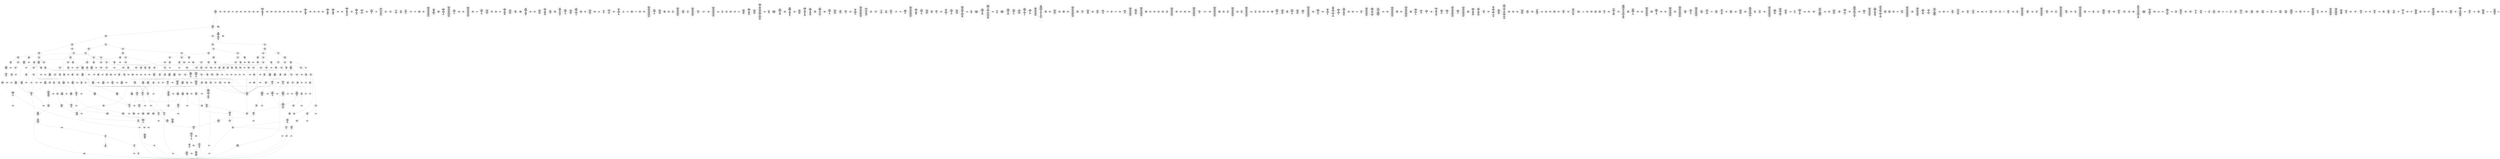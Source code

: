 /* Generated by GvGen v.1.0 (https://www.github.com/stricaud/gvgen) */

digraph G {
compound=true;
   node1 [label="[anywhere]"];
   node2 [label="# 0x0
PUSHX Data
PUSHX Data
MSTORE
PUSHX LogicData
CALLDATASIZE
LT
PUSHX Data
JUMPI
"];
   node3 [label="# 0xd
PUSHX Data
CALLDATALOAD
PUSHX BitData
SHR
PUSHX LogicData
GT
PUSHX Data
JUMPI
"];
   node4 [label="# 0x1e
PUSHX LogicData
GT
PUSHX Data
JUMPI
"];
   node5 [label="# 0x29
PUSHX LogicData
GT
PUSHX Data
JUMPI
"];
   node6 [label="# 0x34
PUSHX LogicData
GT
PUSHX Data
JUMPI
"];
   node7 [label="# 0x3f
PUSHX LogicData
EQ
PUSHX Data
JUMPI
"];
   node8 [label="# 0x4a
PUSHX LogicData
EQ
PUSHX Data
JUMPI
"];
   node9 [label="# 0x55
PUSHX LogicData
EQ
PUSHX Data
JUMPI
"];
   node10 [label="# 0x60
PUSHX LogicData
EQ
PUSHX Data
JUMPI
"];
   node11 [label="# 0x6b
PUSHX Data
REVERT
"];
   node12 [label="# 0x6f
JUMPDEST
PUSHX LogicData
EQ
PUSHX Data
JUMPI
"];
   node13 [label="# 0x7b
PUSHX LogicData
EQ
PUSHX Data
JUMPI
"];
   node14 [label="# 0x86
PUSHX LogicData
EQ
PUSHX Data
JUMPI
"];
   node15 [label="# 0x91
PUSHX LogicData
EQ
PUSHX Data
JUMPI
"];
   node16 [label="# 0x9c
PUSHX Data
REVERT
"];
   node17 [label="# 0xa0
JUMPDEST
PUSHX LogicData
GT
PUSHX Data
JUMPI
"];
   node18 [label="# 0xac
PUSHX LogicData
EQ
PUSHX Data
JUMPI
"];
   node19 [label="# 0xb7
PUSHX LogicData
EQ
PUSHX Data
JUMPI
"];
   node20 [label="# 0xc2
PUSHX LogicData
EQ
PUSHX Data
JUMPI
"];
   node21 [label="# 0xcd
PUSHX LogicData
EQ
PUSHX Data
JUMPI
"];
   node22 [label="# 0xd8
PUSHX Data
REVERT
"];
   node23 [label="# 0xdc
JUMPDEST
PUSHX LogicData
EQ
PUSHX Data
JUMPI
"];
   node24 [label="# 0xe8
PUSHX LogicData
EQ
PUSHX Data
JUMPI
"];
   node25 [label="# 0xf3
PUSHX LogicData
EQ
PUSHX Data
JUMPI
"];
   node26 [label="# 0xfe
PUSHX Data
REVERT
"];
   node27 [label="# 0x102
JUMPDEST
PUSHX LogicData
GT
PUSHX Data
JUMPI
"];
   node28 [label="# 0x10e
PUSHX LogicData
GT
PUSHX Data
JUMPI
"];
   node29 [label="# 0x119
PUSHX LogicData
EQ
PUSHX Data
JUMPI
"];
   node30 [label="# 0x124
PUSHX LogicData
EQ
PUSHX Data
JUMPI
"];
   node31 [label="# 0x12f
PUSHX LogicData
EQ
PUSHX Data
JUMPI
"];
   node32 [label="# 0x13a
PUSHX LogicData
EQ
PUSHX Data
JUMPI
"];
   node33 [label="# 0x145
PUSHX Data
REVERT
"];
   node34 [label="# 0x149
JUMPDEST
PUSHX LogicData
EQ
PUSHX Data
JUMPI
"];
   node35 [label="# 0x155
PUSHX LogicData
EQ
PUSHX Data
JUMPI
"];
   node36 [label="# 0x160
PUSHX LogicData
EQ
PUSHX Data
JUMPI
"];
   node37 [label="# 0x16b
PUSHX LogicData
EQ
PUSHX Data
JUMPI
"];
   node38 [label="# 0x176
PUSHX Data
REVERT
"];
   node39 [label="# 0x17a
JUMPDEST
PUSHX LogicData
GT
PUSHX Data
JUMPI
"];
   node40 [label="# 0x186
PUSHX LogicData
EQ
PUSHX Data
JUMPI
"];
   node41 [label="# 0x191
PUSHX LogicData
EQ
PUSHX Data
JUMPI
"];
   node42 [label="# 0x19c
PUSHX LogicData
EQ
PUSHX Data
JUMPI
"];
   node43 [label="# 0x1a7
PUSHX LogicData
EQ
PUSHX Data
JUMPI
"];
   node44 [label="# 0x1b2
PUSHX Data
REVERT
"];
   node45 [label="# 0x1b6
JUMPDEST
PUSHX LogicData
EQ
PUSHX Data
JUMPI
"];
   node46 [label="# 0x1c2
PUSHX LogicData
EQ
PUSHX Data
JUMPI
"];
   node47 [label="# 0x1cd
PUSHX LogicData
EQ
PUSHX Data
JUMPI
"];
   node48 [label="# 0x1d8
PUSHX Data
REVERT
"];
   node49 [label="# 0x1dc
JUMPDEST
PUSHX LogicData
GT
PUSHX Data
JUMPI
"];
   node50 [label="# 0x1e8
PUSHX LogicData
GT
PUSHX Data
JUMPI
"];
   node51 [label="# 0x1f3
PUSHX LogicData
GT
PUSHX Data
JUMPI
"];
   node52 [label="# 0x1fe
PUSHX LogicData
EQ
PUSHX Data
JUMPI
"];
   node53 [label="# 0x209
PUSHX LogicData
EQ
PUSHX Data
JUMPI
"];
   node54 [label="# 0x214
PUSHX LogicData
EQ
PUSHX Data
JUMPI
"];
   node55 [label="# 0x21f
PUSHX LogicData
EQ
PUSHX Data
JUMPI
"];
   node56 [label="# 0x22a
PUSHX Data
REVERT
"];
   node57 [label="# 0x22e
JUMPDEST
PUSHX LogicData
EQ
PUSHX Data
JUMPI
"];
   node58 [label="# 0x23a
PUSHX LogicData
EQ
PUSHX Data
JUMPI
"];
   node59 [label="# 0x245
PUSHX LogicData
EQ
PUSHX Data
JUMPI
"];
   node60 [label="# 0x250
PUSHX LogicData
EQ
PUSHX Data
JUMPI
"];
   node61 [label="# 0x25b
PUSHX Data
REVERT
"];
   node62 [label="# 0x25f
JUMPDEST
PUSHX LogicData
GT
PUSHX Data
JUMPI
"];
   node63 [label="# 0x26b
PUSHX LogicData
EQ
PUSHX Data
JUMPI
"];
   node64 [label="# 0x276
PUSHX LogicData
EQ
PUSHX Data
JUMPI
"];
   node65 [label="# 0x281
PUSHX LogicData
EQ
PUSHX Data
JUMPI
"];
   node66 [label="# 0x28c
PUSHX LogicData
EQ
PUSHX Data
JUMPI
"];
   node67 [label="# 0x297
PUSHX Data
REVERT
"];
   node68 [label="# 0x29b
JUMPDEST
PUSHX LogicData
EQ
PUSHX Data
JUMPI
"];
   node69 [label="# 0x2a7
PUSHX LogicData
EQ
PUSHX Data
JUMPI
"];
   node70 [label="# 0x2b2
PUSHX LogicData
EQ
PUSHX Data
JUMPI
"];
   node71 [label="# 0x2bd
PUSHX Data
REVERT
"];
   node72 [label="# 0x2c1
JUMPDEST
PUSHX LogicData
GT
PUSHX Data
JUMPI
"];
   node73 [label="# 0x2cd
PUSHX LogicData
GT
PUSHX Data
JUMPI
"];
   node74 [label="# 0x2d8
PUSHX LogicData
EQ
PUSHX Data
JUMPI
"];
   node75 [label="# 0x2e3
PUSHX LogicData
EQ
PUSHX Data
JUMPI
"];
   node76 [label="# 0x2ee
PUSHX LogicData
EQ
PUSHX Data
JUMPI
"];
   node77 [label="# 0x2f9
PUSHX LogicData
EQ
PUSHX Data
JUMPI
"];
   node78 [label="# 0x304
PUSHX Data
REVERT
"];
   node79 [label="# 0x308
JUMPDEST
PUSHX LogicData
EQ
PUSHX Data
JUMPI
"];
   node80 [label="# 0x314
PUSHX LogicData
EQ
PUSHX Data
JUMPI
"];
   node81 [label="# 0x31f
PUSHX LogicData
EQ
PUSHX Data
JUMPI
"];
   node82 [label="# 0x32a
PUSHX LogicData
EQ
PUSHX Data
JUMPI
"];
   node83 [label="# 0x335
PUSHX Data
REVERT
"];
   node84 [label="# 0x339
JUMPDEST
PUSHX LogicData
GT
PUSHX Data
JUMPI
"];
   node85 [label="# 0x345
PUSHX LogicData
EQ
PUSHX Data
JUMPI
"];
   node86 [label="# 0x350
PUSHX LogicData
EQ
PUSHX Data
JUMPI
"];
   node87 [label="# 0x35b
PUSHX LogicData
EQ
PUSHX Data
JUMPI
"];
   node88 [label="# 0x366
PUSHX LogicData
EQ
PUSHX Data
JUMPI
"];
   node89 [label="# 0x371
PUSHX Data
REVERT
"];
   node90 [label="# 0x375
JUMPDEST
PUSHX LogicData
EQ
PUSHX Data
JUMPI
"];
   node91 [label="# 0x381
PUSHX LogicData
EQ
PUSHX Data
JUMPI
"];
   node92 [label="# 0x38c
PUSHX LogicData
EQ
PUSHX Data
JUMPI
"];
   node93 [label="# 0x397
PUSHX Data
REVERT
"];
   node94 [label="# 0x39b
JUMPDEST
CALLDATASIZE
PUSHX Data
JUMPI
"];
   node95 [label="# 0x3a1
PUSHX Data
CALLER
PUSHX Data
MLOAD
PUSHX ArithData
PUSHX BitData
PUSHX BitData
SHL
SUB
AND
MSTORE
CALLVALUE
PUSHX ArithData
ADD
MSTORE
ADD
PUSHX MemData
MLOAD
SUB
LOGX
STOP
"];
   node96 [label="# 0x3e4
JUMPDEST
PUSHX Data
REVERT
"];
   node97 [label="# 0x3e9
JUMPDEST
CALLVALUE
ISZERO
PUSHX Data
JUMPI
"];
   node98 [label="# 0x3f1
PUSHX Data
REVERT
"];
   node99 [label="# 0x3f5
JUMPDEST
PUSHX Data
PUSHX Data
CALLDATASIZE
PUSHX Data
PUSHX Data
JUMP
"];
   node100 [label="# 0x404
JUMPDEST
PUSHX Data
JUMP
"];
   node101 [label="# 0x409
JUMPDEST
PUSHX MemData
MLOAD
ISZERO
ISZERO
MSTORE
PUSHX ArithData
ADD
"];
   node102 [label="# 0x415
JUMPDEST
PUSHX MemData
MLOAD
SUB
RETURN
"];
   node103 [label="# 0x41e
JUMPDEST
CALLVALUE
ISZERO
PUSHX Data
JUMPI
"];
   node104 [label="# 0x426
PUSHX Data
REVERT
"];
   node105 [label="# 0x42a
JUMPDEST
PUSHX Data
PUSHX Data
JUMP
"];
   node106 [label="# 0x433
JUMPDEST
PUSHX MemData
MLOAD
PUSHX Data
PUSHX Data
JUMP
"];
   node107 [label="# 0x440
JUMPDEST
CALLVALUE
ISZERO
PUSHX Data
JUMPI
"];
   node108 [label="# 0x448
PUSHX Data
REVERT
"];
   node109 [label="# 0x44c
JUMPDEST
PUSHX Data
PUSHX Data
CALLDATASIZE
PUSHX Data
PUSHX Data
JUMP
"];
   node110 [label="# 0x45b
JUMPDEST
PUSHX Data
JUMP
"];
   node111 [label="# 0x460
JUMPDEST
PUSHX MemData
MLOAD
PUSHX ArithData
PUSHX BitData
PUSHX BitData
SHL
SUB
AND
MSTORE
PUSHX ArithData
ADD
PUSHX Data
JUMP
"];
   node112 [label="# 0x478
JUMPDEST
CALLVALUE
ISZERO
PUSHX Data
JUMPI
"];
   node113 [label="# 0x480
PUSHX Data
REVERT
"];
   node114 [label="# 0x484
JUMPDEST
PUSHX Data
PUSHX Data
CALLDATASIZE
PUSHX Data
PUSHX Data
JUMP
"];
   node115 [label="# 0x493
JUMPDEST
PUSHX Data
JUMP
"];
   node116 [label="# 0x498
JUMPDEST
STOP
"];
   node117 [label="# 0x49a
JUMPDEST
CALLVALUE
ISZERO
PUSHX Data
JUMPI
"];
   node118 [label="# 0x4a2
PUSHX Data
REVERT
"];
   node119 [label="# 0x4a6
JUMPDEST
PUSHX Data
PUSHX StorData
SLOAD
JUMP
"];
   node120 [label="# 0x4b0
JUMPDEST
PUSHX MemData
MLOAD
MSTORE
PUSHX ArithData
ADD
PUSHX Data
JUMP
"];
   node121 [label="# 0x4be
JUMPDEST
CALLVALUE
ISZERO
PUSHX Data
JUMPI
"];
   node122 [label="# 0x4c6
PUSHX Data
REVERT
"];
   node123 [label="# 0x4ca
JUMPDEST
PUSHX Data
PUSHX Data
CALLDATASIZE
PUSHX Data
PUSHX Data
JUMP
"];
   node124 [label="# 0x4d9
JUMPDEST
PUSHX Data
JUMP
"];
   node125 [label="# 0x4de
JUMPDEST
CALLVALUE
ISZERO
PUSHX Data
JUMPI
"];
   node126 [label="# 0x4e6
PUSHX Data
REVERT
"];
   node127 [label="# 0x4ea
JUMPDEST
PUSHX Data
PUSHX Data
JUMP
"];
   node128 [label="# 0x4f3
JUMPDEST
CALLVALUE
ISZERO
PUSHX Data
JUMPI
"];
   node129 [label="# 0x4fb
PUSHX Data
REVERT
"];
   node130 [label="# 0x4ff
JUMPDEST
PUSHX Data
PUSHX Data
CALLDATASIZE
PUSHX Data
PUSHX Data
JUMP
"];
   node131 [label="# 0x50e
JUMPDEST
PUSHX Data
JUMP
"];
   node132 [label="# 0x513
JUMPDEST
CALLVALUE
ISZERO
PUSHX Data
JUMPI
"];
   node133 [label="# 0x51b
PUSHX Data
REVERT
"];
   node134 [label="# 0x51f
JUMPDEST
PUSHX Data
PUSHX Data
CALLDATASIZE
PUSHX Data
PUSHX Data
JUMP
"];
   node135 [label="# 0x52e
JUMPDEST
PUSHX Data
JUMP
"];
   node136 [label="# 0x533
JUMPDEST
CALLVALUE
ISZERO
PUSHX Data
JUMPI
"];
   node137 [label="# 0x53b
PUSHX Data
REVERT
"];
   node138 [label="# 0x53f
JUMPDEST
PUSHX Data
PUSHX Data
CALLDATASIZE
PUSHX Data
PUSHX Data
JUMP
"];
   node139 [label="# 0x54e
JUMPDEST
PUSHX Data
JUMP
"];
   node140 [label="# 0x553
JUMPDEST
CALLVALUE
ISZERO
PUSHX Data
JUMPI
"];
   node141 [label="# 0x55b
PUSHX Data
REVERT
"];
   node142 [label="# 0x55f
JUMPDEST
PUSHX Data
PUSHX Data
CALLDATASIZE
PUSHX Data
PUSHX Data
JUMP
"];
   node143 [label="# 0x56e
JUMPDEST
PUSHX Data
JUMP
"];
   node144 [label="# 0x573
JUMPDEST
CALLVALUE
ISZERO
PUSHX Data
JUMPI
"];
   node145 [label="# 0x57b
PUSHX Data
REVERT
"];
   node146 [label="# 0x57f
JUMPDEST
PUSHX Data
PUSHX Data
CALLDATASIZE
PUSHX Data
PUSHX Data
JUMP
"];
   node147 [label="# 0x58e
JUMPDEST
PUSHX Data
JUMP
"];
   node148 [label="# 0x593
JUMPDEST
CALLVALUE
ISZERO
PUSHX Data
JUMPI
"];
   node149 [label="# 0x59b
PUSHX Data
REVERT
"];
   node150 [label="# 0x59f
JUMPDEST
PUSHX Data
PUSHX Data
JUMP
"];
   node151 [label="# 0x5a9
JUMPDEST
CALLVALUE
ISZERO
PUSHX Data
JUMPI
"];
   node152 [label="# 0x5b1
PUSHX Data
REVERT
"];
   node153 [label="# 0x5b5
JUMPDEST
PUSHX Data
PUSHX StorData
SLOAD
JUMP
"];
   node154 [label="# 0x5bf
JUMPDEST
CALLVALUE
ISZERO
PUSHX Data
JUMPI
"];
   node155 [label="# 0x5c7
PUSHX Data
REVERT
"];
   node156 [label="# 0x5cb
JUMPDEST
PUSHX StorData
SLOAD
PUSHX Data
JUMP
"];
   node157 [label="# 0x5d4
JUMPDEST
CALLVALUE
ISZERO
PUSHX Data
JUMPI
"];
   node158 [label="# 0x5dc
PUSHX Data
REVERT
"];
   node159 [label="# 0x5e0
JUMPDEST
PUSHX Data
PUSHX Data
CALLDATASIZE
PUSHX Data
PUSHX Data
JUMP
"];
   node160 [label="# 0x5ef
JUMPDEST
PUSHX ArithData
PUSHX BitData
PUSHX BitData
SHL
SUB
AND
PUSHX Data
MSTORE
PUSHX Data
PUSHX Data
MSTORE
PUSHX Data
SHA3
AND
MSTORE
MSTORE
SHA3
SLOAD
JUMP
"];
   node161 [label="# 0x61a
JUMPDEST
CALLVALUE
ISZERO
PUSHX Data
JUMPI
"];
   node162 [label="# 0x622
PUSHX Data
REVERT
"];
   node163 [label="# 0x626
JUMPDEST
PUSHX Data
PUSHX Data
CALLDATASIZE
PUSHX Data
PUSHX Data
JUMP
"];
   node164 [label="# 0x635
JUMPDEST
PUSHX Data
JUMP
"];
   node165 [label="# 0x63a
JUMPDEST
CALLVALUE
ISZERO
PUSHX Data
JUMPI
"];
   node166 [label="# 0x642
PUSHX Data
REVERT
"];
   node167 [label="# 0x646
JUMPDEST
PUSHX Data
PUSHX Data
CALLDATASIZE
PUSHX Data
PUSHX Data
JUMP
"];
   node168 [label="# 0x655
JUMPDEST
PUSHX Data
JUMP
"];
   node169 [label="# 0x65a
JUMPDEST
CALLVALUE
ISZERO
PUSHX Data
JUMPI
"];
   node170 [label="# 0x662
PUSHX Data
REVERT
"];
   node171 [label="# 0x666
JUMPDEST
PUSHX Data
PUSHX Data
JUMP
"];
   node172 [label="# 0x66f
JUMPDEST
CALLVALUE
ISZERO
PUSHX Data
JUMPI
"];
   node173 [label="# 0x677
PUSHX Data
REVERT
"];
   node174 [label="# 0x67b
JUMPDEST
PUSHX Data
PUSHX Data
CALLDATASIZE
PUSHX Data
PUSHX Data
JUMP
"];
   node175 [label="# 0x68a
JUMPDEST
PUSHX Data
JUMP
"];
   node176 [label="# 0x68f
JUMPDEST
CALLVALUE
ISZERO
PUSHX Data
JUMPI
"];
   node177 [label="# 0x697
PUSHX Data
REVERT
"];
   node178 [label="# 0x69b
JUMPDEST
PUSHX Data
PUSHX StorData
SLOAD
JUMP
"];
   node179 [label="# 0x6a5
JUMPDEST
CALLVALUE
ISZERO
PUSHX Data
JUMPI
"];
   node180 [label="# 0x6ad
PUSHX Data
REVERT
"];
   node181 [label="# 0x6b1
JUMPDEST
PUSHX Data
PUSHX Data
CALLDATASIZE
PUSHX Data
PUSHX Data
JUMP
"];
   node182 [label="# 0x6c0
JUMPDEST
PUSHX Data
JUMP
"];
   node183 [label="# 0x6c5
JUMPDEST
CALLVALUE
ISZERO
PUSHX Data
JUMPI
"];
   node184 [label="# 0x6cd
PUSHX Data
REVERT
"];
   node185 [label="# 0x6d1
JUMPDEST
PUSHX Data
PUSHX Data
CALLDATASIZE
PUSHX Data
PUSHX Data
JUMP
"];
   node186 [label="# 0x6e0
JUMPDEST
PUSHX Data
JUMP
"];
   node187 [label="# 0x6e5
JUMPDEST
CALLVALUE
ISZERO
PUSHX Data
JUMPI
"];
   node188 [label="# 0x6ed
PUSHX Data
REVERT
"];
   node189 [label="# 0x6f1
JUMPDEST
PUSHX Data
PUSHX Data
JUMP
"];
   node190 [label="# 0x6fa
JUMPDEST
CALLVALUE
ISZERO
PUSHX Data
JUMPI
"];
   node191 [label="# 0x702
PUSHX Data
REVERT
"];
   node192 [label="# 0x706
JUMPDEST
PUSHX Data
PUSHX Data
JUMP
"];
   node193 [label="# 0x70f
JUMPDEST
CALLVALUE
ISZERO
PUSHX Data
JUMPI
"];
   node194 [label="# 0x717
PUSHX Data
REVERT
"];
   node195 [label="# 0x71b
JUMPDEST
PUSHX Data
PUSHX Data
CALLDATASIZE
PUSHX Data
PUSHX Data
JUMP
"];
   node196 [label="# 0x72a
JUMPDEST
PUSHX Data
JUMP
"];
   node197 [label="# 0x72f
JUMPDEST
CALLVALUE
ISZERO
PUSHX Data
JUMPI
"];
   node198 [label="# 0x737
PUSHX Data
REVERT
"];
   node199 [label="# 0x73b
JUMPDEST
PUSHX Data
PUSHX Data
JUMP
"];
   node200 [label="# 0x744
JUMPDEST
CALLVALUE
ISZERO
PUSHX Data
JUMPI
"];
   node201 [label="# 0x74c
PUSHX Data
REVERT
"];
   node202 [label="# 0x750
JUMPDEST
PUSHX Data
PUSHX Data
JUMP
"];
   node203 [label="# 0x759
JUMPDEST
CALLVALUE
ISZERO
PUSHX Data
JUMPI
"];
   node204 [label="# 0x761
PUSHX Data
REVERT
"];
   node205 [label="# 0x765
JUMPDEST
PUSHX Data
PUSHX Data
CALLDATASIZE
PUSHX Data
PUSHX Data
JUMP
"];
   node206 [label="# 0x774
JUMPDEST
PUSHX Data
JUMP
"];
   node207 [label="# 0x779
JUMPDEST
CALLVALUE
ISZERO
PUSHX Data
JUMPI
"];
   node208 [label="# 0x781
PUSHX Data
REVERT
"];
   node209 [label="# 0x785
JUMPDEST
PUSHX Data
PUSHX Data
CALLDATASIZE
PUSHX Data
PUSHX Data
JUMP
"];
   node210 [label="# 0x794
JUMPDEST
PUSHX Data
JUMP
"];
   node211 [label="# 0x799
JUMPDEST
CALLVALUE
ISZERO
PUSHX Data
JUMPI
"];
   node212 [label="# 0x7a1
PUSHX Data
REVERT
"];
   node213 [label="# 0x7a5
JUMPDEST
PUSHX StorData
SLOAD
PUSHX ArithData
PUSHX BitData
PUSHX BitData
SHL
SUB
AND
PUSHX Data
JUMP
"];
   node214 [label="# 0x7b7
JUMPDEST
CALLVALUE
ISZERO
PUSHX Data
JUMPI
"];
   node215 [label="# 0x7bf
PUSHX Data
REVERT
"];
   node216 [label="# 0x7c3
JUMPDEST
PUSHX Data
PUSHX Data
JUMP
"];
   node217 [label="# 0x7cc
JUMPDEST
CALLVALUE
ISZERO
PUSHX Data
JUMPI
"];
   node218 [label="# 0x7d4
PUSHX Data
REVERT
"];
   node219 [label="# 0x7d8
JUMPDEST
PUSHX Data
PUSHX Data
CALLDATASIZE
PUSHX Data
PUSHX Data
JUMP
"];
   node220 [label="# 0x7e7
JUMPDEST
PUSHX Data
JUMP
"];
   node221 [label="# 0x7ec
JUMPDEST
CALLVALUE
ISZERO
PUSHX Data
JUMPI
"];
   node222 [label="# 0x7f4
PUSHX Data
REVERT
"];
   node223 [label="# 0x7f8
JUMPDEST
PUSHX Data
PUSHX Data
JUMP
"];
   node224 [label="# 0x801
JUMPDEST
CALLVALUE
ISZERO
PUSHX Data
JUMPI
"];
   node225 [label="# 0x809
PUSHX Data
REVERT
"];
   node226 [label="# 0x80d
JUMPDEST
PUSHX Data
PUSHX Data
CALLDATASIZE
PUSHX Data
PUSHX Data
JUMP
"];
   node227 [label="# 0x81c
JUMPDEST
PUSHX ArithData
PUSHX BitData
PUSHX BitData
SHL
SUB
AND
PUSHX Data
MSTORE
PUSHX Data
PUSHX Data
MSTORE
PUSHX Data
SHA3
SLOAD
JUMP
"];
   node228 [label="# 0x837
JUMPDEST
CALLVALUE
ISZERO
PUSHX Data
JUMPI
"];
   node229 [label="# 0x83f
PUSHX Data
REVERT
"];
   node230 [label="# 0x843
JUMPDEST
PUSHX Data
PUSHX Data
CALLDATASIZE
PUSHX Data
PUSHX Data
JUMP
"];
   node231 [label="# 0x852
JUMPDEST
PUSHX Data
JUMP
"];
   node232 [label="# 0x857
JUMPDEST
CALLVALUE
ISZERO
PUSHX Data
JUMPI
"];
   node233 [label="# 0x85f
PUSHX Data
REVERT
"];
   node234 [label="# 0x863
JUMPDEST
PUSHX StorData
SLOAD
PUSHX Data
PUSHX BitData
AND
JUMP
"];
   node235 [label="# 0x871
JUMPDEST
CALLVALUE
ISZERO
PUSHX Data
JUMPI
"];
   node236 [label="# 0x879
PUSHX Data
REVERT
"];
   node237 [label="# 0x87d
JUMPDEST
PUSHX Data
PUSHX Data
JUMP
"];
   node238 [label="# 0x887
JUMPDEST
CALLVALUE
ISZERO
PUSHX Data
JUMPI
"];
   node239 [label="# 0x88f
PUSHX Data
REVERT
"];
   node240 [label="# 0x893
JUMPDEST
PUSHX Data
PUSHX Data
CALLDATASIZE
PUSHX Data
PUSHX Data
JUMP
"];
   node241 [label="# 0x8a2
JUMPDEST
PUSHX Data
JUMP
"];
   node242 [label="# 0x8a7
JUMPDEST
CALLVALUE
ISZERO
PUSHX Data
JUMPI
"];
   node243 [label="# 0x8af
PUSHX Data
REVERT
"];
   node244 [label="# 0x8b3
JUMPDEST
PUSHX Data
PUSHX Data
JUMP
"];
   node245 [label="# 0x8bc
JUMPDEST
CALLVALUE
ISZERO
PUSHX Data
JUMPI
"];
   node246 [label="# 0x8c4
PUSHX Data
REVERT
"];
   node247 [label="# 0x8c8
JUMPDEST
PUSHX Data
PUSHX Data
CALLDATASIZE
PUSHX Data
PUSHX Data
JUMP
"];
   node248 [label="# 0x8d7
JUMPDEST
PUSHX Data
JUMP
"];
   node249 [label="# 0x8dc
JUMPDEST
CALLVALUE
ISZERO
PUSHX Data
JUMPI
"];
   node250 [label="# 0x8e4
PUSHX Data
REVERT
"];
   node251 [label="# 0x8e8
JUMPDEST
PUSHX Data
PUSHX Data
JUMP
"];
   node252 [label="# 0x8f7
JUMPDEST
CALLVALUE
ISZERO
PUSHX Data
JUMPI
"];
   node253 [label="# 0x8ff
PUSHX Data
REVERT
"];
   node254 [label="# 0x903
JUMPDEST
PUSHX Data
PUSHX Data
JUMP
"];
   node255 [label="# 0x90c
JUMPDEST
CALLVALUE
ISZERO
PUSHX Data
JUMPI
"];
   node256 [label="# 0x914
PUSHX Data
REVERT
"];
   node257 [label="# 0x918
JUMPDEST
PUSHX Data
PUSHX Data
CALLDATASIZE
PUSHX Data
PUSHX Data
JUMP
"];
   node258 [label="# 0x927
JUMPDEST
PUSHX Data
JUMP
"];
   node259 [label="# 0x92c
JUMPDEST
CALLVALUE
ISZERO
PUSHX Data
JUMPI
"];
   node260 [label="# 0x934
PUSHX Data
REVERT
"];
   node261 [label="# 0x938
JUMPDEST
PUSHX Data
PUSHX Data
JUMP
"];
   node262 [label="# 0x941
JUMPDEST
CALLVALUE
ISZERO
PUSHX Data
JUMPI
"];
   node263 [label="# 0x949
PUSHX Data
REVERT
"];
   node264 [label="# 0x94d
JUMPDEST
PUSHX Data
PUSHX Data
CALLDATASIZE
PUSHX Data
PUSHX Data
JUMP
"];
   node265 [label="# 0x95c
JUMPDEST
PUSHX ArithData
PUSHX BitData
PUSHX BitData
SHL
SUB
AND
PUSHX Data
MSTORE
PUSHX Data
PUSHX Data
MSTORE
PUSHX Data
SHA3
SLOAD
JUMP
"];
   node266 [label="# 0x977
JUMPDEST
CALLVALUE
ISZERO
PUSHX Data
JUMPI
"];
   node267 [label="# 0x97f
PUSHX Data
REVERT
"];
   node268 [label="# 0x983
JUMPDEST
PUSHX StorData
SLOAD
PUSHX Data
PUSHX ArithData
PUSHX BitData
PUSHX BitData
SHL
SUB
AND
JUMP
"];
   node269 [label="# 0x997
JUMPDEST
CALLVALUE
ISZERO
PUSHX Data
JUMPI
"];
   node270 [label="# 0x99f
PUSHX Data
REVERT
"];
   node271 [label="# 0x9a3
JUMPDEST
PUSHX Data
PUSHX Data
JUMP
"];
   node272 [label="# 0x9ac
JUMPDEST
CALLVALUE
ISZERO
PUSHX Data
JUMPI
"];
   node273 [label="# 0x9b4
PUSHX Data
REVERT
"];
   node274 [label="# 0x9b8
JUMPDEST
PUSHX Data
PUSHX StorData
SLOAD
JUMP
"];
   node275 [label="# 0x9c2
JUMPDEST
CALLVALUE
ISZERO
PUSHX Data
JUMPI
"];
   node276 [label="# 0x9ca
PUSHX Data
REVERT
"];
   node277 [label="# 0x9ce
JUMPDEST
PUSHX Data
PUSHX StorData
SLOAD
JUMP
"];
   node278 [label="# 0x9d8
JUMPDEST
CALLVALUE
ISZERO
PUSHX Data
JUMPI
"];
   node279 [label="# 0x9e0
PUSHX Data
REVERT
"];
   node280 [label="# 0x9e4
JUMPDEST
PUSHX Data
PUSHX Data
CALLDATASIZE
PUSHX Data
PUSHX Data
JUMP
"];
   node281 [label="# 0x9f3
JUMPDEST
PUSHX ArithData
PUSHX BitData
PUSHX BitData
SHL
SUB
AND
PUSHX Data
MSTORE
PUSHX Data
PUSHX Data
MSTORE
PUSHX Data
SHA3
SLOAD
JUMP
"];
   node282 [label="# 0xa0e
JUMPDEST
PUSHX Data
PUSHX Data
CALLDATASIZE
PUSHX Data
PUSHX Data
JUMP
"];
   node283 [label="# 0xa1c
JUMPDEST
PUSHX Data
JUMP
"];
   node284 [label="# 0xa21
JUMPDEST
CALLVALUE
ISZERO
PUSHX Data
JUMPI
"];
   node285 [label="# 0xa29
PUSHX Data
REVERT
"];
   node286 [label="# 0xa2d
JUMPDEST
PUSHX Data
PUSHX Data
CALLDATASIZE
PUSHX Data
PUSHX Data
JUMP
"];
   node287 [label="# 0xa3c
JUMPDEST
PUSHX Data
JUMP
"];
   node288 [label="# 0xa41
JUMPDEST
CALLVALUE
ISZERO
PUSHX Data
JUMPI
"];
   node289 [label="# 0xa49
PUSHX Data
REVERT
"];
   node290 [label="# 0xa4d
JUMPDEST
PUSHX Data
PUSHX StorData
SLOAD
JUMP
"];
   node291 [label="# 0xa57
JUMPDEST
CALLVALUE
ISZERO
PUSHX Data
JUMPI
"];
   node292 [label="# 0xa5f
PUSHX Data
REVERT
"];
   node293 [label="# 0xa63
JUMPDEST
PUSHX StorData
SLOAD
PUSHX Data
JUMP
"];
   node294 [label="# 0xa6c
JUMPDEST
CALLVALUE
ISZERO
PUSHX Data
JUMPI
"];
   node295 [label="# 0xa74
PUSHX Data
REVERT
"];
   node296 [label="# 0xa78
JUMPDEST
PUSHX Data
PUSHX Data
CALLDATASIZE
PUSHX Data
PUSHX Data
JUMP
"];
   node297 [label="# 0xa87
JUMPDEST
PUSHX ArithData
PUSHX BitData
PUSHX BitData
SHL
SUB
AND
PUSHX Data
MSTORE
PUSHX Data
PUSHX Data
MSTORE
PUSHX Data
SHA3
AND
MSTORE
MSTORE
SHA3
SLOAD
PUSHX BitData
AND
JUMP
"];
   node298 [label="# 0xab5
JUMPDEST
CALLVALUE
ISZERO
PUSHX Data
JUMPI
"];
   node299 [label="# 0xabd
PUSHX Data
REVERT
"];
   node300 [label="# 0xac1
JUMPDEST
PUSHX Data
PUSHX Data
CALLDATASIZE
PUSHX Data
PUSHX Data
JUMP
"];
   node301 [label="# 0xad0
JUMPDEST
PUSHX Data
JUMP
"];
   node302 [label="# 0xad5
JUMPDEST
CALLVALUE
ISZERO
PUSHX Data
JUMPI
"];
   node303 [label="# 0xadd
PUSHX Data
REVERT
"];
   node304 [label="# 0xae1
JUMPDEST
PUSHX Data
PUSHX Data
JUMP
"];
   node305 [label="# 0xaea
JUMPDEST
CALLVALUE
ISZERO
PUSHX Data
JUMPI
"];
   node306 [label="# 0xaf2
PUSHX Data
REVERT
"];
   node307 [label="# 0xaf6
JUMPDEST
PUSHX StorData
SLOAD
PUSHX Data
PUSHX ArithData
PUSHX BitData
PUSHX BitData
SHL
SUB
AND
JUMP
"];
   node308 [label="# 0xb0a
JUMPDEST
CALLVALUE
ISZERO
PUSHX Data
JUMPI
"];
   node309 [label="# 0xb12
PUSHX Data
REVERT
"];
   node310 [label="# 0xb16
JUMPDEST
PUSHX Data
PUSHX Data
JUMP
"];
   node311 [label="# 0xb1f
JUMPDEST
PUSHX Data
PUSHX ArithData
PUSHX BitData
PUSHX BitData
SHL
SUB
NOT
AND
PUSHX BitData
PUSHX BitData
SHL
EQ
PUSHX Data
JUMPI
"];
   node312 [label="# 0xb3b
PUSHX ArithData
PUSHX BitData
PUSHX BitData
SHL
SUB
NOT
AND
PUSHX BitData
PUSHX BitData
SHL
EQ
"];
   node313 [label="# 0xb50
JUMPDEST
PUSHX Data
JUMPI
"];
   node314 [label="# 0xb56
PUSHX BitData
PUSHX BitData
SHL
PUSHX ArithData
PUSHX BitData
PUSHX BitData
SHL
SUB
NOT
AND
EQ
"];
   node315 [label="# 0xb6b
JUMPDEST
JUMP
"];
   node316 [label="# 0xb71
JUMPDEST
PUSHX Data
PUSHX StorData
SLOAD
PUSHX Data
PUSHX Data
JUMP
"];
   node317 [label="# 0xb80
JUMPDEST
PUSHX ArithData
ADD
PUSHX ArithData
DIV
MUL
PUSHX ArithData
ADD
PUSHX MemData
MLOAD
ADD
PUSHX Data
MSTORE
MSTORE
PUSHX ArithData
ADD
SLOAD
PUSHX Data
PUSHX Data
JUMP
"];
   node318 [label="# 0xbac
JUMPDEST
ISZERO
PUSHX Data
JUMPI
"];
   node319 [label="# 0xbb3
PUSHX LogicData
LT
PUSHX Data
JUMPI
"];
   node320 [label="# 0xbbb
PUSHX ArithData
SLOAD
DIV
MUL
MSTORE
PUSHX ArithData
ADD
PUSHX Data
JUMP
"];
   node321 [label="# 0xbce
JUMPDEST
ADD
PUSHX Data
MSTORE
PUSHX Data
PUSHX Data
SHA3
"];
   node322 [label="# 0xbdc
JUMPDEST
SLOAD
MSTORE
PUSHX ArithData
ADD
PUSHX ArithData
ADD
GT
PUSHX Data
JUMPI
"];
   node323 [label="# 0xbf0
SUB
PUSHX BitData
AND
ADD
"];
   node324 [label="# 0xbf9
JUMPDEST
JUMP
"];
   node325 [label="# 0xc03
JUMPDEST
PUSHX Data
PUSHX Data
PUSHX Data
JUMP
"];
   node326 [label="# 0xc0e
JUMPDEST
PUSHX Data
JUMPI
"];
   node327 [label="# 0xc13
PUSHX MemData
MLOAD
PUSHX BitData
PUSHX BitData
SHL
MSTORE
PUSHX Data
PUSHX ArithData
ADD
MSTORE
PUSHX Data
PUSHX ArithData
ADD
MSTORE
PUSHX Data
PUSHX ArithData
ADD
MSTORE
PUSHX BitData
PUSHX BitData
SHL
PUSHX ArithData
ADD
MSTORE
PUSHX ArithData
ADD
"];
   node328 [label="# 0xc6b
JUMPDEST
PUSHX MemData
MLOAD
SUB
REVERT
"];
   node329 [label="# 0xc74
JUMPDEST
PUSHX Data
MSTORE
PUSHX Data
PUSHX Data
MSTORE
PUSHX Data
SHA3
SLOAD
PUSHX ArithData
PUSHX BitData
PUSHX BitData
SHL
SUB
AND
JUMP
"];
   node330 [label="# 0xc90
JUMPDEST
PUSHX Data
PUSHX Data
PUSHX Data
JUMP
"];
   node331 [label="# 0xc9b
JUMPDEST
PUSHX ArithData
PUSHX BitData
PUSHX BitData
SHL
SUB
AND
PUSHX ArithData
PUSHX BitData
PUSHX BitData
SHL
SUB
AND
EQ
ISZERO
PUSHX Data
JUMPI
"];
   node332 [label="# 0xcb8
PUSHX MemData
MLOAD
PUSHX BitData
PUSHX BitData
SHL
MSTORE
PUSHX Data
PUSHX ArithData
ADD
MSTORE
PUSHX Data
PUSHX ArithData
ADD
MSTORE
PUSHX Data
PUSHX ArithData
ADD
MSTORE
PUSHX BitData
PUSHX BitData
SHL
PUSHX ArithData
ADD
MSTORE
PUSHX ArithData
ADD
PUSHX Data
JUMP
"];
   node333 [label="# 0xd09
JUMPDEST
CALLER
PUSHX ArithData
PUSHX BitData
PUSHX BitData
SHL
SUB
AND
EQ
PUSHX Data
JUMPI
"];
   node334 [label="# 0xd1b
PUSHX Data
CALLER
PUSHX Data
JUMP
"];
   node335 [label="# 0xd25
JUMPDEST
PUSHX Data
JUMPI
"];
   node336 [label="# 0xd2a
PUSHX MemData
MLOAD
PUSHX BitData
PUSHX BitData
SHL
MSTORE
PUSHX Data
PUSHX ArithData
ADD
MSTORE
PUSHX Data
PUSHX ArithData
ADD
MSTORE
PUSHX Data
PUSHX ArithData
ADD
MSTORE
PUSHX Data
PUSHX ArithData
ADD
MSTORE
PUSHX ArithData
ADD
PUSHX Data
JUMP
"];
   node337 [label="# 0xd97
JUMPDEST
PUSHX Data
PUSHX Data
JUMP
"];
   node338 [label="# 0xda1
JUMPDEST
JUMP
"];
   node339 [label="# 0xda6
JUMPDEST
PUSHX StorData
SLOAD
PUSHX ArithData
PUSHX BitData
PUSHX BitData
SHL
SUB
AND
CALLER
EQ
PUSHX Data
JUMPI
"];
   node340 [label="# 0xdb9
PUSHX MemData
MLOAD
PUSHX BitData
PUSHX BitData
SHL
MSTORE
PUSHX ArithData
ADD
PUSHX Data
PUSHX Data
JUMP
"];
   node341 [label="# 0xdd0
JUMPDEST
PUSHX Data
SSTORE
JUMP
"];
   node342 [label="# 0xdd5
JUMPDEST
PUSHX Data
PUSHX StorData
SLOAD
PUSHX Data
PUSHX Data
JUMP
"];
   node343 [label="# 0xde2
JUMPDEST
PUSHX Data
PUSHX Data
JUMP
"];
   node344 [label="# 0xdec
JUMPDEST
JUMP
"];
   node345 [label="# 0xdf1
JUMPDEST
PUSHX ArithData
PUSHX BitData
PUSHX BitData
SHL
SUB
AND
PUSHX Data
MSTORE
PUSHX Data
PUSHX Data
MSTORE
PUSHX Data
SHA3
SLOAD
PUSHX Data
JUMPI
"];
   node346 [label="# 0xe0f
PUSHX MemData
MLOAD
PUSHX BitData
PUSHX BitData
SHL
MSTORE
PUSHX ArithData
ADD
PUSHX Data
PUSHX Data
JUMP
"];
   node347 [label="# 0xe26
JUMPDEST
PUSHX Data
PUSHX Data
PUSHX StorData
SLOAD
JUMP
"];
   node348 [label="# 0xe31
JUMPDEST
PUSHX Data
SELFBALANCE
PUSHX Data
JUMP
"];
   node349 [label="# 0xe3b
JUMPDEST
PUSHX Data
PUSHX Data
PUSHX Data
PUSHX ArithData
PUSHX BitData
PUSHX BitData
SHL
SUB
AND
PUSHX Data
MSTORE
PUSHX Data
PUSHX Data
MSTORE
PUSHX Data
SHA3
SLOAD
JUMP
"];
   node350 [label="# 0xe63
JUMPDEST
PUSHX Data
JUMP
"];
   node351 [label="# 0xe68
JUMPDEST
PUSHX Data
JUMPI
"];
   node352 [label="# 0xe70
PUSHX MemData
MLOAD
PUSHX BitData
PUSHX BitData
SHL
MSTORE
PUSHX ArithData
ADD
PUSHX Data
PUSHX Data
JUMP
"];
   node353 [label="# 0xe87
JUMPDEST
PUSHX ArithData
PUSHX BitData
PUSHX BitData
SHL
SUB
AND
PUSHX Data
MSTORE
PUSHX Data
PUSHX Data
MSTORE
PUSHX Data
SHA3
SLOAD
PUSHX Data
PUSHX Data
JUMP
"];
   node354 [label="# 0xeaf
JUMPDEST
SSTORE
PUSHX StorData
PUSHX Data
SLOAD
PUSHX Data
PUSHX Data
JUMP
"];
   node355 [label="# 0xec8
JUMPDEST
SSTORE
PUSHX Data
PUSHX Data
JUMP
"];
   node356 [label="# 0xed8
JUMPDEST
PUSHX Data
MLOAD
PUSHX ArithData
PUSHX BitData
PUSHX BitData
SHL
SUB
AND
MSTORE
PUSHX ArithData
ADD
MSTORE
PUSHX Data
ADD
PUSHX MemData
MLOAD
SUB
LOGX
JUMP
"];
   node357 [label="# 0xf1f
JUMPDEST
PUSHX StorData
SLOAD
PUSHX ArithData
PUSHX BitData
PUSHX BitData
SHL
SUB
AND
CALLER
EQ
PUSHX Data
JUMPI
"];
   node358 [label="# 0xf32
PUSHX MemData
MLOAD
PUSHX BitData
PUSHX BitData
SHL
MSTORE
PUSHX ArithData
ADD
PUSHX Data
PUSHX Data
JUMP
"];
   node359 [label="# 0xf49
JUMPDEST
PUSHX StorData
SLOAD
PUSHX ArithData
PUSHX BitData
PUSHX BitData
SHL
SUB
NOT
AND
PUSHX ArithData
PUSHX BitData
PUSHX BitData
SHL
SUB
AND
OR
SSTORE
JUMP
"];
   node360 [label="# 0xf6b
JUMPDEST
PUSHX Data
CALLER
PUSHX Data
JUMP
"];
   node361 [label="# 0xf75
JUMPDEST
PUSHX Data
JUMPI
"];
   node362 [label="# 0xf7a
PUSHX MemData
MLOAD
PUSHX BitData
PUSHX BitData
SHL
MSTORE
PUSHX ArithData
ADD
PUSHX Data
PUSHX Data
JUMP
"];
   node363 [label="# 0xf91
JUMPDEST
PUSHX Data
PUSHX Data
JUMP
"];
   node364 [label="# 0xf9c
JUMPDEST
PUSHX Data
"];
   node365 [label="# 0xfa1
JUMPDEST
PUSHX StorData
SLOAD
LT
ISZERO
PUSHX Data
JUMPI
"];
   node366 [label="# 0xfac
PUSHX ArithData
PUSHX BitData
PUSHX BitData
SHL
SUB
AND
PUSHX StorData
SLOAD
LT
PUSHX Data
JUMPI
"];
   node367 [label="# 0xfc1
PUSHX Data
PUSHX Data
JUMP
"];
   node368 [label="# 0xfc8
JUMPDEST
PUSHX Data
MSTORE
PUSHX Data
SHA3
ADD
SLOAD
PUSHX ArithData
PUSHX BitData
PUSHX BitData
SHL
SUB
AND
EQ
ISZERO
PUSHX Data
JUMPI
"];
   node369 [label="# 0xfe4
EQ
ISZERO
PUSHX Data
JUMPI
"];
   node370 [label="# 0xfec
PUSHX Data
JUMP
"];
   node371 [label="# 0xff4
JUMPDEST
PUSHX Data
PUSHX Data
PUSHX Data
JUMP
"];
   node372 [label="# 0xfff
JUMPDEST
"];
   node373 [label="# 0x1002
JUMPDEST
PUSHX Data
PUSHX Data
JUMP
"];
   node374 [label="# 0x100c
JUMPDEST
PUSHX Data
JUMP
"];
   node375 [label="# 0x1014
JUMPDEST
PUSHX MemData
MLOAD
PUSHX BitData
PUSHX BitData
SHL
MSTORE
PUSHX Data
PUSHX ArithData
ADD
MSTORE
PUSHX Data
PUSHX ArithData
ADD
MSTORE
PUSHX Data
PUSHX ArithData
ADD
MSTORE
PUSHX BitData
PUSHX BitData
SHL
PUSHX ArithData
ADD
MSTORE
PUSHX ArithData
ADD
PUSHX Data
JUMP
"];
   node376 [label="# 0x1071
JUMPDEST
PUSHX StorData
SLOAD
PUSHX ArithData
PUSHX BitData
PUSHX BitData
SHL
SUB
AND
CALLER
EQ
PUSHX Data
JUMPI
"];
   node377 [label="# 0x1084
PUSHX MemData
MLOAD
PUSHX BitData
PUSHX BitData
SHL
MSTORE
PUSHX ArithData
ADD
PUSHX Data
PUSHX Data
JUMP
"];
   node378 [label="# 0x109b
JUMPDEST
PUSHX Data
PUSHX Data
PUSHX Data
JUMP
"];
   node379 [label="# 0x10a7
JUMPDEST
PUSHX Data
PUSHX Data
JUMP
"];
   node380 [label="# 0x10b1
JUMPDEST
GT
ISZERO
PUSHX Data
JUMPI
"];
   node381 [label="# 0x10b8
PUSHX MemData
MLOAD
PUSHX BitData
PUSHX BitData
SHL
MSTORE
PUSHX Data
PUSHX ArithData
ADD
MSTORE
PUSHX Data
PUSHX ArithData
ADD
MSTORE
PUSHX Data
PUSHX ArithData
ADD
MSTORE
PUSHX ArithData
ADD
PUSHX Data
JUMP
"];
   node382 [label="# 0x10ff
JUMPDEST
PUSHX Data
PUSHX StorData
SLOAD
PUSHX Data
PUSHX Data
JUMP
"];
   node383 [label="# 0x1110
JUMPDEST
GT
ISZERO
PUSHX Data
JUMPI
"];
   node384 [label="# 0x1117
PUSHX MemData
MLOAD
PUSHX BitData
PUSHX BitData
SHL
MSTORE
PUSHX Data
PUSHX ArithData
ADD
MSTORE
PUSHX Data
PUSHX ArithData
ADD
MSTORE
PUSHX Data
PUSHX ArithData
ADD
MSTORE
PUSHX ArithData
ADD
PUSHX Data
JUMP
"];
   node385 [label="# 0x115e
JUMPDEST
PUSHX LogicData
GT
ISZERO
PUSHX Data
JUMPI
"];
   node386 [label="# 0x1169
PUSHX LogicData
GT
ISZERO
"];
   node387 [label="# 0x116f
JUMPDEST
PUSHX Data
JUMPI
"];
   node388 [label="# 0x1174
PUSHX MemData
MLOAD
PUSHX BitData
PUSHX BitData
SHL
MSTORE
PUSHX Data
PUSHX ArithData
ADD
MSTORE
PUSHX Data
PUSHX ArithData
ADD
MSTORE
PUSHX Data
PUSHX ArithData
ADD
MSTORE
PUSHX Data
PUSHX ArithData
ADD
MSTORE
PUSHX ArithData
ADD
PUSHX Data
JUMP
"];
   node389 [label="# 0x11e1
JUMPDEST
PUSHX Data
"];
   node390 [label="# 0x11e4
JUMPDEST
LT
ISZERO
PUSHX Data
JUMPI
"];
   node391 [label="# 0x11ed
PUSHX Data
CALLER
PUSHX Data
JUMP
"];
   node392 [label="# 0x11f5
JUMPDEST
PUSHX Data
PUSHX Data
JUMP
"];
   node393 [label="# 0x11ff
JUMPDEST
PUSHX Data
JUMP
"];
   node394 [label="# 0x1207
JUMPDEST
JUMP
"];
   node395 [label="# 0x120b
JUMPDEST
PUSHX Data
PUSHX MemData
MLOAD
PUSHX ArithData
ADD
PUSHX Data
MSTORE
PUSHX Data
MSTORE
PUSHX Data
JUMP
"];
   node396 [label="# 0x1226
JUMPDEST
PUSHX ArithData
PUSHX BitData
PUSHX BitData
SHL
SUB
AND
PUSHX Data
MSTORE
PUSHX Data
PUSHX Data
MSTORE
PUSHX Data
SHA3
SLOAD
PUSHX Data
JUMPI
"];
   node397 [label="# 0x1244
PUSHX MemData
MLOAD
PUSHX BitData
PUSHX BitData
SHL
MSTORE
PUSHX ArithData
ADD
PUSHX Data
PUSHX Data
JUMP
"];
   node398 [label="# 0x125b
JUMPDEST
PUSHX ArithData
PUSHX BitData
PUSHX BitData
SHL
SUB
AND
PUSHX Data
MSTORE
PUSHX Data
PUSHX Data
MSTORE
PUSHX Data
SHA3
SLOAD
PUSHX MemData
MLOAD
PUSHX BitData
PUSHX BitData
SHL
MSTORE
ADDRESS
PUSHX ArithData
ADD
MSTORE
PUSHX ArithData
PUSHX BitData
PUSHX BitData
SHL
SUB
AND
PUSHX Data
PUSHX ArithData
ADD
PUSHX Data
PUSHX MemData
MLOAD
SUB
EXTCODESIZE
ISZERO
ISZERO
PUSHX Data
JUMPI
"];
   node399 [label="# 0x12af
PUSHX Data
REVERT
"];
   node400 [label="# 0x12b3
JUMPDEST
GAS
STATICCALL
ISZERO
ISZERO
PUSHX Data
JUMPI
"];
   node401 [label="# 0x12be
RETURNDATASIZE
PUSHX Data
RETURNDATACOPY
RETURNDATASIZE
PUSHX Data
REVERT
"];
   node402 [label="# 0x12c7
JUMPDEST
PUSHX MemData
MLOAD
RETURNDATASIZE
PUSHX BitData
NOT
PUSHX ArithData
ADD
AND
ADD
PUSHX Data
MSTORE
ADD
PUSHX Data
PUSHX Data
JUMP
"];
   node403 [label="# 0x12eb
JUMPDEST
PUSHX Data
PUSHX Data
JUMP
"];
   node404 [label="# 0x12f5
JUMPDEST
PUSHX Data
PUSHX Data
PUSHX Data
PUSHX ArithData
PUSHX BitData
PUSHX BitData
SHL
SUB
AND
PUSHX Data
MSTORE
PUSHX Data
PUSHX Data
MSTORE
PUSHX Data
SHA3
AND
MSTORE
MSTORE
SHA3
SLOAD
JUMP
"];
   node405 [label="# 0x132e
JUMPDEST
PUSHX Data
JUMPI
"];
   node406 [label="# 0x1336
PUSHX MemData
MLOAD
PUSHX BitData
PUSHX BitData
SHL
MSTORE
PUSHX ArithData
ADD
PUSHX Data
PUSHX Data
JUMP
"];
   node407 [label="# 0x134d
JUMPDEST
PUSHX ArithData
PUSHX BitData
PUSHX BitData
SHL
SUB
AND
PUSHX Data
MSTORE
PUSHX Data
PUSHX Data
MSTORE
PUSHX Data
SHA3
AND
MSTORE
MSTORE
SHA3
SLOAD
PUSHX Data
PUSHX Data
JUMP
"];
   node408 [label="# 0x1384
JUMPDEST
SSTORE
PUSHX ArithData
PUSHX BitData
PUSHX BitData
SHL
SUB
AND
PUSHX Data
MSTORE
PUSHX Data
PUSHX Data
MSTORE
PUSHX Data
SHA3
SLOAD
PUSHX Data
PUSHX Data
JUMP
"];
   node409 [label="# 0x13b1
JUMPDEST
SSTORE
PUSHX Data
PUSHX Data
JUMP
"];
   node410 [label="# 0x13c2
JUMPDEST
PUSHX Data
MLOAD
PUSHX ArithData
PUSHX BitData
PUSHX BitData
SHL
SUB
AND
MSTORE
PUSHX ArithData
ADD
MSTORE
AND
PUSHX Data
ADD
PUSHX MemData
MLOAD
SUB
LOGX
JUMP
"];
   node411 [label="# 0x140e
JUMPDEST
PUSHX MemData
MLOAD
PUSHX ArithData
ADD
PUSHX Data
MSTORE
PUSHX Data
MSTORE
PUSHX ArithData
ADD
PUSHX Data
PUSHX Data
CODECOPY
JUMP
"];
   node412 [label="# 0x142a
JUMPDEST
PUSHX Data
PUSHX Data
JUMP
"];
   node413 [label="# 0x1433
JUMPDEST
JUMP
"];
   node414 [label="# 0x1436
JUMPDEST
PUSHX StorData
SLOAD
PUSHX ArithData
PUSHX BitData
PUSHX BitData
SHL
SUB
AND
CALLER
EQ
PUSHX Data
JUMPI
"];
   node415 [label="# 0x1449
PUSHX MemData
MLOAD
PUSHX BitData
PUSHX BitData
SHL
MSTORE
PUSHX ArithData
ADD
PUSHX Data
PUSHX Data
JUMP
"];
   node416 [label="# 0x1460
JUMPDEST
MLOAD
PUSHX Data
PUSHX Data
PUSHX ArithData
ADD
PUSHX Data
JUMP
"];
   node417 [label="# 0x1473
JUMPDEST
PUSHX Data
PUSHX StorData
SLOAD
LT
PUSHX Data
JUMPI
"];
   node418 [label="# 0x1482
PUSHX Data
PUSHX Data
JUMP
"];
   node419 [label="# 0x1489
JUMPDEST
PUSHX Data
MSTORE
PUSHX Data
SHA3
ADD
SLOAD
PUSHX ArithData
PUSHX BitData
PUSHX BitData
SHL
SUB
AND
PUSHX Data
JUMPI
"];
   node420 [label="# 0x14a6
PUSHX MemData
MLOAD
PUSHX BitData
PUSHX BitData
SHL
MSTORE
PUSHX Data
PUSHX ArithData
ADD
MSTORE
PUSHX Data
PUSHX ArithData
ADD
MSTORE
PUSHX Data
PUSHX ArithData
ADD
MSTORE
PUSHX BitData
PUSHX BitData
SHL
PUSHX ArithData
ADD
MSTORE
PUSHX ArithData
ADD
PUSHX Data
JUMP
"];
   node421 [label="# 0x14ff
JUMPDEST
PUSHX Data
TIMESTAMP
PUSHX StorData
SLOAD
GT
ISZERO
ISZERO
PUSHX Data
JUMPI
"];
   node422 [label="# 0x150e
TIMESTAMP
PUSHX StorData
SLOAD
LT
ISZERO
"];
   node423 [label="# 0x1515
JUMPDEST
ISZERO
PUSHX Data
JUMPI
"];
   node424 [label="# 0x151b
PUSHX Data
JUMP
"];
   node425 [label="# 0x1520
JUMPDEST
PUSHX Data
JUMP
"];
   node426 [label="# 0x1526
JUMPDEST
PUSHX StorData
SLOAD
PUSHX Data
PUSHX Data
JUMP
"];
   node427 [label="# 0x1533
JUMPDEST
PUSHX ArithData
ADD
PUSHX ArithData
DIV
MUL
PUSHX ArithData
ADD
PUSHX MemData
MLOAD
ADD
PUSHX Data
MSTORE
MSTORE
PUSHX ArithData
ADD
SLOAD
PUSHX Data
PUSHX Data
JUMP
"];
   node428 [label="# 0x155f
JUMPDEST
ISZERO
PUSHX Data
JUMPI
"];
   node429 [label="# 0x1566
PUSHX LogicData
LT
PUSHX Data
JUMPI
"];
   node430 [label="# 0x156e
PUSHX ArithData
SLOAD
DIV
MUL
MSTORE
PUSHX ArithData
ADD
PUSHX Data
JUMP
"];
   node431 [label="# 0x1581
JUMPDEST
ADD
PUSHX Data
MSTORE
PUSHX Data
PUSHX Data
SHA3
"];
   node432 [label="# 0x158f
JUMPDEST
SLOAD
MSTORE
PUSHX ArithData
ADD
PUSHX ArithData
ADD
GT
PUSHX Data
JUMPI
"];
   node433 [label="# 0x15a3
SUB
PUSHX BitData
AND
ADD
"];
   node434 [label="# 0x15ac
JUMPDEST
JUMP
"];
   node435 [label="# 0x15b4
JUMPDEST
PUSHX Data
PUSHX ArithData
PUSHX BitData
PUSHX BitData
SHL
SUB
AND
PUSHX Data
JUMPI
"];
   node436 [label="# 0x15c5
PUSHX MemData
MLOAD
PUSHX BitData
PUSHX BitData
SHL
MSTORE
PUSHX Data
PUSHX ArithData
ADD
MSTORE
PUSHX Data
PUSHX ArithData
ADD
MSTORE
PUSHX Data
PUSHX ArithData
ADD
MSTORE
PUSHX BitData
PUSHX BitData
SHL
PUSHX ArithData
ADD
MSTORE
PUSHX ArithData
ADD
PUSHX Data
JUMP
"];
   node437 [label="# 0x161f
JUMPDEST
PUSHX ArithData
PUSHX BitData
PUSHX BitData
SHL
SUB
AND
PUSHX Data
MSTORE
PUSHX Data
PUSHX Data
MSTORE
PUSHX Data
SHA3
SLOAD
JUMP
"];
   node438 [label="# 0x163b
JUMPDEST
PUSHX StorData
SLOAD
PUSHX ArithData
PUSHX BitData
PUSHX BitData
SHL
SUB
AND
CALLER
EQ
PUSHX Data
JUMPI
"];
   node439 [label="# 0x164e
PUSHX MemData
MLOAD
PUSHX BitData
PUSHX BitData
SHL
MSTORE
PUSHX ArithData
ADD
PUSHX Data
PUSHX Data
JUMP
"];
   node440 [label="# 0x1665
JUMPDEST
PUSHX Data
PUSHX Data
PUSHX Data
JUMP
"];
   node441 [label="# 0x166f
JUMPDEST
JUMP
"];
   node442 [label="# 0x1671
JUMPDEST
PUSHX StorData
SLOAD
PUSHX ArithData
PUSHX BitData
PUSHX BitData
SHL
SUB
AND
CALLER
EQ
PUSHX Data
JUMPI
"];
   node443 [label="# 0x1684
PUSHX MemData
MLOAD
PUSHX BitData
PUSHX BitData
SHL
MSTORE
PUSHX ArithData
ADD
PUSHX Data
PUSHX Data
JUMP
"];
   node444 [label="# 0x169b
JUMPDEST
PUSHX StorData
SLOAD
PUSHX BitData
NOT
AND
PUSHX BitData
AND
ISZERO
OR
SSTORE
JUMP
"];
   node445 [label="# 0x16af
JUMPDEST
PUSHX StorData
SLOAD
PUSHX ArithData
PUSHX BitData
PUSHX BitData
SHL
SUB
AND
CALLER
EQ
PUSHX Data
JUMPI
"];
   node446 [label="# 0x16c2
PUSHX MemData
MLOAD
PUSHX BitData
PUSHX BitData
SHL
MSTORE
PUSHX ArithData
ADD
PUSHX Data
PUSHX Data
JUMP
"];
   node447 [label="# 0x16d9
JUMPDEST
PUSHX Data
SSTORE
PUSHX Data
SSTORE
JUMP
"];
   node448 [label="# 0x16e4
JUMPDEST
PUSHX Data
PUSHX StorData
SLOAD
LT
PUSHX Data
JUMPI
"];
   node449 [label="# 0x16f2
PUSHX Data
PUSHX Data
JUMP
"];
   node450 [label="# 0x16f9
JUMPDEST
PUSHX Data
MSTORE
PUSHX Data
SHA3
ADD
SLOAD
PUSHX ArithData
PUSHX BitData
PUSHX BitData
SHL
SUB
AND
JUMP
"];
   node451 [label="# 0x1714
JUMPDEST
PUSHX StorData
SLOAD
PUSHX ArithData
PUSHX BitData
PUSHX BitData
SHL
SUB
AND
CALLER
EQ
PUSHX Data
JUMPI
"];
   node452 [label="# 0x1727
PUSHX MemData
MLOAD
PUSHX BitData
PUSHX BitData
SHL
MSTORE
PUSHX ArithData
ADD
PUSHX Data
PUSHX Data
JUMP
"];
   node453 [label="# 0x173e
JUMPDEST
PUSHX MemData
MLOAD
PUSHX BitData
PUSHX BitData
SHL
MSTORE
ADDRESS
PUSHX ArithData
ADD
MSTORE
PUSHX ArithData
PUSHX BitData
PUSHX BitData
SHL
SUB
AND
PUSHX Data
PUSHX Data
PUSHX ArithData
ADD
PUSHX Data
PUSHX MemData
MLOAD
SUB
EXTCODESIZE
ISZERO
ISZERO
PUSHX Data
JUMPI
"];
   node454 [label="# 0x1783
PUSHX Data
REVERT
"];
   node455 [label="# 0x1787
JUMPDEST
GAS
STATICCALL
ISZERO
ISZERO
PUSHX Data
JUMPI
"];
   node456 [label="# 0x1792
RETURNDATASIZE
PUSHX Data
RETURNDATACOPY
RETURNDATASIZE
PUSHX Data
REVERT
"];
   node457 [label="# 0x179b
JUMPDEST
PUSHX MemData
MLOAD
RETURNDATASIZE
PUSHX BitData
NOT
PUSHX ArithData
ADD
AND
ADD
PUSHX Data
MSTORE
ADD
PUSHX Data
PUSHX Data
JUMP
"];
   node458 [label="# 0x17bf
JUMPDEST
PUSHX MemData
MLOAD
PUSHX ArithData
PUSHX BitData
PUSHX BitData
SHL
SUB
NOT
PUSHX BitData
SHL
AND
MSTORE
PUSHX ArithData
PUSHX BitData
PUSHX BitData
SHL
SUB
AND
PUSHX ArithData
ADD
MSTORE
PUSHX ArithData
ADD
MSTORE
PUSHX ArithData
ADD
PUSHX Data
PUSHX MemData
MLOAD
SUB
PUSHX Data
EXTCODESIZE
ISZERO
ISZERO
PUSHX Data
JUMPI
"];
   node459 [label="# 0x1801
PUSHX Data
REVERT
"];
   node460 [label="# 0x1805
JUMPDEST
GAS
CALL
ISZERO
ISZERO
PUSHX Data
JUMPI
"];
   node461 [label="# 0x1810
RETURNDATASIZE
PUSHX Data
RETURNDATACOPY
RETURNDATASIZE
PUSHX Data
REVERT
"];
   node462 [label="# 0x1819
JUMPDEST
PUSHX MemData
MLOAD
RETURNDATASIZE
PUSHX BitData
NOT
PUSHX ArithData
ADD
AND
ADD
PUSHX Data
MSTORE
ADD
PUSHX Data
PUSHX Data
JUMP
"];
   node463 [label="# 0x183d
JUMPDEST
PUSHX Data
PUSHX StorData
SLOAD
PUSHX Data
PUSHX Data
JUMP
"];
   node464 [label="# 0x184c
JUMPDEST
PUSHX StorData
SLOAD
PUSHX ArithData
PUSHX BitData
PUSHX BitData
SHL
SUB
AND
CALLER
EQ
PUSHX Data
JUMPI
"];
   node465 [label="# 0x185f
PUSHX MemData
MLOAD
PUSHX BitData
PUSHX BitData
SHL
MSTORE
PUSHX ArithData
ADD
PUSHX Data
PUSHX Data
JUMP
"];
   node466 [label="# 0x1876
JUMPDEST
PUSHX StorData
SLOAD
PUSHX ArithData
PUSHX BitData
PUSHX BitData
SHL
SUB
NOT
AND
PUSHX ArithData
PUSHX BitData
PUSHX BitData
SHL
SUB
AND
OR
SSTORE
JUMP
"];
   node467 [label="# 0x1898
JUMPDEST
PUSHX ArithData
PUSHX BitData
PUSHX BitData
SHL
SUB
AND
CALLER
EQ
ISZERO
PUSHX Data
JUMPI
"];
   node468 [label="# 0x18aa
PUSHX MemData
MLOAD
PUSHX BitData
PUSHX BitData
SHL
MSTORE
PUSHX Data
PUSHX ArithData
ADD
MSTORE
PUSHX Data
PUSHX ArithData
ADD
MSTORE
PUSHX Data
PUSHX ArithData
ADD
MSTORE
PUSHX ArithData
ADD
PUSHX Data
JUMP
"];
   node469 [label="# 0x18f1
JUMPDEST
CALLER
PUSHX Data
MSTORE
PUSHX Data
PUSHX ArithData
MSTORE
PUSHX MemData
SHA3
PUSHX ArithData
PUSHX BitData
PUSHX BitData
SHL
SUB
AND
MSTORE
MSTORE
SHA3
SLOAD
PUSHX BitData
NOT
AND
ISZERO
ISZERO
OR
SSTORE
MLOAD
MSTORE
PUSHX Data
ADD
PUSHX MemData
MLOAD
SUB
LOGX
JUMP
"];
   node470 [label="# 0x195d
JUMPDEST
PUSHX StorData
SLOAD
PUSHX Data
PUSHX Data
PUSHX Data
PUSHX Data
JUMP
"];
   node471 [label="# 0x196f
JUMPDEST
PUSHX Data
CALLER
PUSHX Data
JUMP
"];
   node472 [label="# 0x1979
JUMPDEST
PUSHX Data
JUMPI
"];
   node473 [label="# 0x197e
PUSHX MemData
MLOAD
PUSHX BitData
PUSHX BitData
SHL
MSTORE
PUSHX ArithData
ADD
PUSHX Data
PUSHX Data
JUMP
"];
   node474 [label="# 0x1995
JUMPDEST
PUSHX Data
PUSHX Data
JUMP
"];
   node475 [label="# 0x19a1
JUMPDEST
JUMP
"];
   node476 [label="# 0x19a7
JUMPDEST
PUSHX Data
PUSHX Data
PUSHX Data
JUMP
"];
   node477 [label="# 0x19b2
JUMPDEST
PUSHX Data
JUMPI
"];
   node478 [label="# 0x19b7
PUSHX MemData
MLOAD
PUSHX BitData
PUSHX BitData
SHL
MSTORE
PUSHX Data
PUSHX ArithData
ADD
MSTORE
PUSHX Data
PUSHX ArithData
ADD
MSTORE
PUSHX Data
PUSHX ArithData
ADD
MSTORE
PUSHX BitData
PUSHX BitData
SHL
PUSHX ArithData
ADD
MSTORE
PUSHX ArithData
ADD
PUSHX Data
JUMP
"];
   node479 [label="# 0x1a16
JUMPDEST
PUSHX Data
PUSHX Data
PUSHX Data
JUMP
"];
   node480 [label="# 0x1a20
JUMPDEST
PUSHX LogicData
MLOAD
GT
PUSHX Data
JUMPI
"];
   node481 [label="# 0x1a2c
PUSHX MemData
MLOAD
PUSHX ArithData
ADD
PUSHX Data
MSTORE
PUSHX Data
MSTORE
PUSHX Data
JUMP
"];
   node482 [label="# 0x1a40
JUMPDEST
PUSHX Data
PUSHX Data
JUMP
"];
   node483 [label="# 0x1a4a
JUMPDEST
PUSHX MemData
MLOAD
PUSHX ArithData
ADD
PUSHX Data
PUSHX Data
JUMP
"];
   node484 [label="# 0x1a5b
JUMPDEST
PUSHX MemData
MLOAD
PUSHX ArithData
SUB
SUB
MSTORE
PUSHX Data
MSTORE
"];
   node485 [label="# 0x1a6b
JUMPDEST
JUMP
"];
   node486 [label="# 0x1a72
JUMPDEST
PUSHX Data
PUSHX Data
PUSHX Data
JUMP
"];
   node487 [label="# 0x1a7c
JUMPDEST
ISZERO
PUSHX Data
JUMPI
"];
   node488 [label="# 0x1a82
PUSHX Data
JUMP
"];
   node489 [label="# 0x1a87
JUMPDEST
PUSHX Data
JUMP
"];
   node490 [label="# 0x1a93
JUMPDEST
PUSHX LogicData
PUSHX StorData
SLOAD
EQ
ISZERO
PUSHX Data
JUMPI
"];
   node491 [label="# 0x1a9f
PUSHX MemData
MLOAD
PUSHX BitData
PUSHX BitData
SHL
MSTORE
PUSHX Data
PUSHX ArithData
ADD
MSTORE
PUSHX Data
PUSHX ArithData
ADD
MSTORE
PUSHX Data
PUSHX ArithData
ADD
MSTORE
PUSHX ArithData
ADD
PUSHX Data
JUMP
"];
   node492 [label="# 0x1ae6
JUMPDEST
PUSHX Data
PUSHX Data
SSTORE
PUSHX StorData
SLOAD
PUSHX BitData
AND
ISZERO
ISZERO
PUSHX LogicData
EQ
PUSHX Data
JUMPI
"];
   node493 [label="# 0x1afb
PUSHX MemData
MLOAD
PUSHX BitData
PUSHX BitData
SHL
MSTORE
PUSHX Data
PUSHX ArithData
ADD
MSTORE
PUSHX Data
PUSHX ArithData
ADD
MSTORE
PUSHX BitData
PUSHX BitData
SHL
PUSHX ArithData
ADD
MSTORE
PUSHX ArithData
ADD
PUSHX Data
JUMP
"];
   node494 [label="# 0x1b3a
JUMPDEST
PUSHX Data
PUSHX Data
PUSHX Data
JUMP
"];
   node495 [label="# 0x1b4a
JUMPDEST
PUSHX Data
JUMPI
"];
   node496 [label="# 0x1b50
PUSHX Data
PUSHX Data
JUMP
"];
   node497 [label="# 0x1b58
JUMPDEST
ISZERO
PUSHX Data
JUMPI
"];
   node498 [label="# 0x1b5e
PUSHX Data
PUSHX Data
PUSHX Data
JUMP
"];
   node499 [label="# 0x1b69
JUMPDEST
GT
ISZERO
PUSHX Data
JUMPI
"];
   node500 [label="# 0x1b76
PUSHX MemData
MLOAD
PUSHX BitData
PUSHX BitData
SHL
MSTORE
PUSHX Data
PUSHX ArithData
ADD
MSTORE
PUSHX Data
PUSHX ArithData
ADD
MSTORE
PUSHX Data
PUSHX ArithData
ADD
MSTORE
PUSHX ArithData
ADD
PUSHX Data
JUMP
"];
   node501 [label="# 0x1bbd
JUMPDEST
PUSHX Data
PUSHX Data
JUMP
"];
   node502 [label="# 0x1bc7
JUMPDEST
PUSHX Data
JUMP
"];
   node503 [label="# 0x1bce
JUMPDEST
PUSHX Data
PUSHX Data
JUMP
"];
   node504 [label="# 0x1bd6
JUMPDEST
PUSHX Data
JUMPI
"];
   node505 [label="# 0x1bdb
PUSHX MemData
MLOAD
PUSHX BitData
PUSHX BitData
SHL
MSTORE
PUSHX Data
PUSHX ArithData
ADD
MSTORE
PUSHX Data
PUSHX ArithData
ADD
MSTORE
PUSHX BitData
PUSHX BitData
SHL
PUSHX ArithData
ADD
MSTORE
PUSHX ArithData
ADD
PUSHX Data
JUMP
"];
   node506 [label="# 0x1c18
JUMPDEST
PUSHX LogicData
GT
ISZERO
PUSHX Data
JUMPI
"];
   node507 [label="# 0x1c23
PUSHX LogicData
GT
ISZERO
"];
   node508 [label="# 0x1c29
JUMPDEST
PUSHX Data
JUMPI
"];
   node509 [label="# 0x1c2e
PUSHX MemData
MLOAD
PUSHX BitData
PUSHX BitData
SHL
MSTORE
PUSHX Data
PUSHX ArithData
ADD
MSTORE
PUSHX Data
PUSHX ArithData
ADD
MSTORE
PUSHX Data
PUSHX ArithData
ADD
MSTORE
PUSHX Data
PUSHX ArithData
ADD
MSTORE
PUSHX ArithData
ADD
PUSHX Data
JUMP
"];
   node510 [label="# 0x1c9b
JUMPDEST
PUSHX Data
PUSHX Data
PUSHX Data
JUMP
"];
   node511 [label="# 0x1ca7
JUMPDEST
PUSHX Data
PUSHX Data
JUMP
"];
   node512 [label="# 0x1cb1
JUMPDEST
GT
ISZERO
PUSHX Data
JUMPI
"];
   node513 [label="# 0x1cb8
PUSHX MemData
MLOAD
PUSHX BitData
PUSHX BitData
SHL
MSTORE
PUSHX Data
PUSHX ArithData
ADD
MSTORE
PUSHX Data
PUSHX ArithData
ADD
MSTORE
PUSHX BitData
PUSHX BitData
SHL
PUSHX ArithData
ADD
MSTORE
PUSHX ArithData
ADD
PUSHX Data
JUMP
"];
   node514 [label="# 0x1cea
JUMPDEST
PUSHX Data
PUSHX Data
JUMP
"];
   node515 [label="# 0x1cf4
JUMPDEST
CALLVALUE
LT
ISZERO
PUSHX Data
JUMPI
"];
   node516 [label="# 0x1cfc
PUSHX MemData
MLOAD
PUSHX BitData
PUSHX BitData
SHL
MSTORE
PUSHX Data
PUSHX ArithData
ADD
MSTORE
PUSHX Data
PUSHX ArithData
ADD
MSTORE
PUSHX Data
PUSHX ArithData
ADD
MSTORE
PUSHX Data
PUSHX ArithData
ADD
MSTORE
PUSHX ArithData
ADD
PUSHX Data
JUMP
"];
   node517 [label="# 0x1d69
JUMPDEST
PUSHX Data
"];
   node518 [label="# 0x1d6c
JUMPDEST
LT
ISZERO
PUSHX Data
JUMPI
"];
   node519 [label="# 0x1d75
PUSHX Data
CALLER
PUSHX Data
JUMP
"];
   node520 [label="# 0x1d7d
JUMPDEST
PUSHX Data
PUSHX Data
JUMP
"];
   node521 [label="# 0x1d87
JUMPDEST
PUSHX Data
JUMP
"];
   node522 [label="# 0x1d8f
JUMPDEST
PUSHX Data
PUSHX Data
SSTORE
JUMP
"];
   node523 [label="# 0x1d9a
JUMPDEST
PUSHX StorData
SLOAD
PUSHX ArithData
PUSHX BitData
PUSHX BitData
SHL
SUB
AND
CALLER
EQ
PUSHX Data
JUMPI
"];
   node524 [label="# 0x1dad
PUSHX MemData
MLOAD
PUSHX BitData
PUSHX BitData
SHL
MSTORE
PUSHX ArithData
ADD
PUSHX Data
PUSHX Data
JUMP
"];
   node525 [label="# 0x1dc4
JUMPDEST
PUSHX Data
SSTORE
PUSHX Data
SSTORE
JUMP
"];
   node526 [label="# 0x1dcf
JUMPDEST
PUSHX StorData
SLOAD
PUSHX ArithData
PUSHX BitData
PUSHX BitData
SHL
SUB
AND
CALLER
EQ
PUSHX Data
JUMPI
"];
   node527 [label="# 0x1de2
PUSHX MemData
MLOAD
PUSHX BitData
PUSHX BitData
SHL
MSTORE
PUSHX ArithData
ADD
PUSHX Data
PUSHX Data
JUMP
"];
   node528 [label="# 0x1df9
JUMPDEST
PUSHX ArithData
PUSHX BitData
PUSHX BitData
SHL
SUB
AND
PUSHX Data
JUMPI
"];
   node529 [label="# 0x1e08
PUSHX MemData
MLOAD
PUSHX BitData
PUSHX BitData
SHL
MSTORE
PUSHX Data
PUSHX ArithData
ADD
MSTORE
PUSHX Data
PUSHX ArithData
ADD
MSTORE
PUSHX Data
PUSHX ArithData
ADD
MSTORE
PUSHX BitData
PUSHX BitData
SHL
PUSHX ArithData
ADD
MSTORE
PUSHX ArithData
ADD
PUSHX Data
JUMP
"];
   node530 [label="# 0x1e5e
JUMPDEST
PUSHX Data
PUSHX Data
JUMP
"];
   node531 [label="# 0x1e67
JUMPDEST
PUSHX Data
TIMESTAMP
PUSHX StorData
SLOAD
GT
ISZERO
ISZERO
PUSHX Data
JUMPI
"];
   node532 [label="# 0x1e76
TIMESTAMP
PUSHX StorData
SLOAD
LT
PUSHX Data
JUMPI
"];
   node533 [label="# 0x1e80
PUSHX Data
JUMP
"];
   node534 [label="# 0x1e85
JUMPDEST
PUSHX Data
TIMESTAMP
PUSHX StorData
SLOAD
GT
PUSHX Data
JUMPI
"];
   node535 [label="# 0x1e91
PUSHX Data
JUMP
"];
   node536 [label="# 0x1e96
JUMPDEST
PUSHX BitData
PUSHX ArithData
PUSHX BitData
PUSHX BitData
SHL
SUB
AND
PUSHX StorData
SLOAD
LT
PUSHX Data
JUMPI
"];
   node537 [label="# 0x1eae
PUSHX Data
PUSHX Data
JUMP
"];
   node538 [label="# 0x1eb5
JUMPDEST
PUSHX Data
MSTORE
PUSHX Data
SHA3
ADD
SLOAD
PUSHX ArithData
PUSHX BitData
PUSHX BitData
SHL
SUB
AND
EQ
ISZERO
JUMP
"];
   node539 [label="# 0x1ed2
JUMPDEST
PUSHX Data
MSTORE
PUSHX Data
PUSHX Data
MSTORE
PUSHX Data
SHA3
SLOAD
PUSHX ArithData
PUSHX BitData
PUSHX BitData
SHL
SUB
NOT
AND
PUSHX ArithData
PUSHX BitData
PUSHX BitData
SHL
SUB
AND
OR
SSTORE
PUSHX Data
PUSHX Data
JUMP
"];
   node540 [label="# 0x1f07
JUMPDEST
PUSHX ArithData
PUSHX BitData
PUSHX BitData
SHL
SUB
AND
PUSHX Data
PUSHX MemData
MLOAD
PUSHX MemData
MLOAD
SUB
LOGX
JUMP
"];
   node541 [label="# 0x1f40
JUMPDEST
PUSHX StorData
SLOAD
PUSHX ArithData
PUSHX BitData
PUSHX BitData
SHL
SUB
AND
PUSHX Data
MSTORE
PUSHX Data
PUSHX Data
MSTORE
PUSHX Data
SHA3
SLOAD
PUSHX Data
PUSHX Data
JUMP
"];
   node542 [label="# 0x1f6a
JUMPDEST
PUSHX Data
PUSHX Data
JUMP
"];
   node543 [label="# 0x1f74
JUMPDEST
PUSHX Data
PUSHX Data
JUMP
"];
   node544 [label="# 0x1f7e
JUMPDEST
JUMP
"];
   node545 [label="# 0x1f86
JUMPDEST
SELFBALANCE
LT
ISZERO
PUSHX Data
JUMPI
"];
   node546 [label="# 0x1f8f
PUSHX MemData
MLOAD
PUSHX BitData
PUSHX BitData
SHL
MSTORE
PUSHX Data
PUSHX ArithData
ADD
MSTORE
PUSHX Data
PUSHX ArithData
ADD
MSTORE
PUSHX Data
PUSHX ArithData
ADD
MSTORE
PUSHX ArithData
ADD
PUSHX Data
JUMP
"];
   node547 [label="# 0x1fd6
JUMPDEST
PUSHX Data
PUSHX ArithData
PUSHX BitData
PUSHX BitData
SHL
SUB
AND
PUSHX MemData
MLOAD
PUSHX Data
PUSHX MemData
MLOAD
SUB
GAS
CALL
RETURNDATASIZE
PUSHX LogicData
EQ
PUSHX Data
JUMPI
"];
   node548 [label="# 0x2002
PUSHX MemData
MLOAD
PUSHX BitData
NOT
PUSHX ArithData
RETURNDATASIZE
ADD
AND
ADD
PUSHX Data
MSTORE
RETURNDATASIZE
MSTORE
RETURNDATASIZE
PUSHX Data
PUSHX ArithData
ADD
RETURNDATACOPY
PUSHX Data
JUMP
"];
   node549 [label="# 0x2023
JUMPDEST
PUSHX Data
"];
   node550 [label="# 0x2028
JUMPDEST
PUSHX Data
JUMPI
"];
   node551 [label="# 0x2032
PUSHX MemData
MLOAD
PUSHX BitData
PUSHX BitData
SHL
MSTORE
PUSHX Data
PUSHX ArithData
ADD
MSTORE
PUSHX Data
PUSHX ArithData
ADD
MSTORE
PUSHX Data
PUSHX ArithData
ADD
MSTORE
PUSHX Data
PUSHX ArithData
ADD
MSTORE
PUSHX ArithData
ADD
PUSHX Data
JUMP
"];
   node552 [label="# 0x209f
JUMPDEST
PUSHX Data
PUSHX Data
PUSHX Data
JUMP
"];
   node553 [label="# 0x20aa
JUMPDEST
PUSHX Data
JUMPI
"];
   node554 [label="# 0x20af
PUSHX MemData
MLOAD
PUSHX BitData
PUSHX BitData
SHL
MSTORE
PUSHX Data
PUSHX ArithData
ADD
MSTORE
PUSHX Data
PUSHX ArithData
ADD
MSTORE
PUSHX Data
PUSHX ArithData
ADD
MSTORE
PUSHX BitData
PUSHX BitData
SHL
PUSHX ArithData
ADD
MSTORE
PUSHX ArithData
ADD
PUSHX Data
JUMP
"];
   node555 [label="# 0x210b
JUMPDEST
PUSHX Data
PUSHX Data
PUSHX Data
JUMP
"];
   node556 [label="# 0x2116
JUMPDEST
PUSHX ArithData
PUSHX BitData
PUSHX BitData
SHL
SUB
AND
PUSHX ArithData
PUSHX BitData
PUSHX BitData
SHL
SUB
AND
EQ
PUSHX Data
JUMPI
"];
   node557 [label="# 0x2133
PUSHX ArithData
PUSHX BitData
PUSHX BitData
SHL
SUB
AND
PUSHX Data
PUSHX Data
JUMP
"];
   node558 [label="# 0x2146
JUMPDEST
PUSHX ArithData
PUSHX BitData
PUSHX BitData
SHL
SUB
AND
EQ
"];
   node559 [label="# 0x2151
JUMPDEST
PUSHX Data
JUMPI
"];
   node560 [label="# 0x2157
PUSHX ArithData
PUSHX BitData
PUSHX BitData
SHL
SUB
AND
PUSHX Data
MSTORE
PUSHX Data
PUSHX Data
MSTORE
PUSHX Data
SHA3
AND
MSTORE
MSTORE
SHA3
SLOAD
PUSHX BitData
AND
JUMP
"];
   node561 [label="# 0x2188
JUMPDEST
PUSHX ArithData
PUSHX BitData
PUSHX BitData
SHL
SUB
AND
PUSHX Data
PUSHX Data
JUMP
"];
   node562 [label="# 0x219b
JUMPDEST
PUSHX ArithData
PUSHX BitData
PUSHX BitData
SHL
SUB
AND
EQ
PUSHX Data
JUMPI
"];
   node563 [label="# 0x21aa
PUSHX MemData
MLOAD
PUSHX BitData
PUSHX BitData
SHL
MSTORE
PUSHX Data
PUSHX ArithData
ADD
MSTORE
PUSHX Data
PUSHX ArithData
ADD
MSTORE
PUSHX Data
PUSHX ArithData
ADD
MSTORE
PUSHX BitData
PUSHX BitData
SHL
PUSHX ArithData
ADD
MSTORE
PUSHX ArithData
ADD
PUSHX Data
JUMP
"];
   node564 [label="# 0x2203
JUMPDEST
PUSHX ArithData
PUSHX BitData
PUSHX BitData
SHL
SUB
AND
PUSHX Data
JUMPI
"];
   node565 [label="# 0x2212
PUSHX MemData
MLOAD
PUSHX BitData
PUSHX BitData
SHL
MSTORE
PUSHX Data
PUSHX ArithData
ADD
MSTORE
PUSHX ArithData
ADD
MSTORE
PUSHX Data
PUSHX ArithData
ADD
MSTORE
PUSHX BitData
PUSHX BitData
SHL
PUSHX ArithData
ADD
MSTORE
PUSHX ArithData
ADD
PUSHX Data
JUMP
"];
   node566 [label="# 0x2265
JUMPDEST
PUSHX Data
PUSHX Data
PUSHX Data
JUMP
"];
   node567 [label="# 0x2270
JUMPDEST
PUSHX ArithData
PUSHX BitData
PUSHX BitData
SHL
SUB
AND
PUSHX Data
MSTORE
PUSHX Data
PUSHX Data
MSTORE
PUSHX Data
SHA3
SLOAD
PUSHX Data
PUSHX Data
PUSHX Data
JUMP
"];
   node568 [label="# 0x2299
JUMPDEST
SSTORE
PUSHX ArithData
PUSHX BitData
PUSHX BitData
SHL
SUB
AND
PUSHX Data
MSTORE
PUSHX Data
PUSHX Data
MSTORE
PUSHX Data
SHA3
SLOAD
PUSHX Data
PUSHX Data
PUSHX Data
JUMP
"];
   node569 [label="# 0x22c7
JUMPDEST
SSTORE
PUSHX StorData
SLOAD
LT
PUSHX Data
JUMPI
"];
   node570 [label="# 0x22db
PUSHX Data
PUSHX Data
JUMP
"];
   node571 [label="# 0x22e2
JUMPDEST
PUSHX Data
MSTORE
PUSHX Data
SHA3
ADD
SLOAD
PUSHX ArithData
PUSHX BitData
PUSHX BitData
SHL
SUB
NOT
AND
PUSHX ArithData
PUSHX BitData
PUSHX BitData
SHL
SUB
AND
OR
SSTORE
PUSHX MemData
MLOAD
AND
AND
PUSHX Data
LOGX
JUMP
"];
   node572 [label="# 0x233c
JUMPDEST
PUSHX Data
PUSHX MemData
MLOAD
PUSHX ArithData
ADD
PUSHX Data
MSTORE
PUSHX Data
MSTORE
PUSHX Data
JUMP
"];
   node573 [label="# 0x2355
JUMPDEST
PUSHX MemData
MLOAD
PUSHX ArithData
PUSHX BitData
PUSHX BitData
SHL
SUB
AND
PUSHX ArithData
ADD
MSTORE
PUSHX ArithData
ADD
MSTORE
MLOAD
SUB
ADD
MSTORE
PUSHX ArithData
ADD
MSTORE
PUSHX ArithData
ADD
MLOAD
PUSHX ArithData
PUSHX BitData
PUSHX BitData
SHL
SUB
AND
PUSHX BitData
PUSHX BitData
SHL
OR
MSTORE
PUSHX Data
PUSHX Data
JUMP
"];
   node574 [label="# 0x23a7
JUMPDEST
PUSHX StorData
SLOAD
PUSHX ArithData
PUSHX BitData
PUSHX BitData
SHL
SUB
AND
PUSHX ArithData
PUSHX BitData
PUSHX BitData
SHL
SUB
NOT
AND
OR
SSTORE
PUSHX MemData
MLOAD
AND
PUSHX Data
PUSHX Data
LOGX
JUMP
"];
   node575 [label="# 0x23f9
JUMPDEST
PUSHX Data
PUSHX Data
JUMP
"];
   node576 [label="# 0x2404
JUMPDEST
PUSHX Data
PUSHX Data
JUMP
"];
   node577 [label="# 0x2410
JUMPDEST
PUSHX Data
JUMPI
"];
   node578 [label="# 0x2415
PUSHX MemData
MLOAD
PUSHX BitData
PUSHX BitData
SHL
MSTORE
PUSHX ArithData
ADD
PUSHX Data
PUSHX Data
JUMP
"];
   node579 [label="# 0x242c
JUMPDEST
PUSHX Data
PUSHX StorData
SLOAD
PUSHX Data
PUSHX Data
JUMP
"];
   node580 [label="# 0x243b
JUMPDEST
PUSHX Data
PUSHX Data
JUMPI
"];
   node581 [label="# 0x2443
PUSHX Data
MLOAD
ADD
MSTORE
PUSHX Data
MSTORE
PUSHX BitData
PUSHX BitData
SHL
PUSHX ArithData
ADD
MSTORE
JUMP
"];
   node582 [label="# 0x245f
JUMPDEST
PUSHX Data
"];
   node583 [label="# 0x2463
JUMPDEST
ISZERO
PUSHX Data
JUMPI
"];
   node584 [label="# 0x246a
PUSHX Data
PUSHX Data
JUMP
"];
   node585 [label="# 0x2473
JUMPDEST
PUSHX Data
PUSHX Data
PUSHX Data
JUMP
"];
   node586 [label="# 0x2482
JUMPDEST
PUSHX Data
JUMP
"];
   node587 [label="# 0x2489
JUMPDEST
PUSHX Data
PUSHX LogicData
GT
ISZERO
PUSHX Data
JUMPI
"];
   node588 [label="# 0x249d
PUSHX Data
PUSHX Data
JUMP
"];
   node589 [label="# 0x24a4
JUMPDEST
PUSHX MemData
MLOAD
MSTORE
PUSHX ArithData
ADD
PUSHX BitData
NOT
AND
PUSHX ArithData
ADD
ADD
PUSHX Data
MSTORE
ISZERO
PUSHX Data
JUMPI
"];
   node590 [label="# 0x24c2
PUSHX ArithData
ADD
CALLDATASIZE
CALLDATACOPY
ADD
"];
   node591 [label="# 0x24ce
JUMPDEST
"];
   node592 [label="# 0x24d2
JUMPDEST
ISZERO
PUSHX Data
JUMPI
"];
   node593 [label="# 0x24d9
PUSHX Data
PUSHX Data
PUSHX Data
JUMP
"];
   node594 [label="# 0x24e3
JUMPDEST
PUSHX Data
PUSHX Data
PUSHX Data
JUMP
"];
   node595 [label="# 0x24f0
JUMPDEST
PUSHX Data
PUSHX Data
PUSHX Data
JUMP
"];
   node596 [label="# 0x24fb
JUMPDEST
PUSHX BitData
SHL
MLOAD
LT
PUSHX Data
JUMPI
"];
   node597 [label="# 0x2509
PUSHX Data
PUSHX Data
JUMP
"];
   node598 [label="# 0x2510
JUMPDEST
PUSHX ArithData
ADD
ADD
PUSHX ArithData
PUSHX BitData
PUSHX BitData
SHL
SUB
NOT
AND
PUSHX BitData
BYTE
MSTORE8
PUSHX Data
PUSHX Data
PUSHX Data
JUMP
"];
   node599 [label="# 0x2532
JUMPDEST
PUSHX Data
JUMP
"];
   node600 [label="# 0x2539
JUMPDEST
PUSHX Data
PUSHX Data
PUSHX Data
PUSHX MemData
MLOAD
PUSHX BitData
PUSHX BitData
SHL
PUSHX ArithData
ADD
MSTORE
PUSHX BitData
NOT
CALLER
PUSHX BitData
SHL
AND
PUSHX ArithData
ADD
MSTORE
PUSHX Data
PUSHX ArithData
ADD
PUSHX MemData
MLOAD
PUSHX ArithData
SUB
SUB
MSTORE
PUSHX Data
MSTORE
MLOAD
PUSHX ArithData
ADD
SHA3
JUMP
"];
   node601 [label="# 0x258d
JUMPDEST
PUSHX Data
PUSHX Data
PUSHX Data
JUMP
"];
   node602 [label="# 0x259b
JUMPDEST
PUSHX StorData
SLOAD
PUSHX Data
PUSHX Data
PUSHX ArithData
PUSHX BitData
PUSHX BitData
SHL
SUB
AND
AND
EQ
ISZERO
PUSHX Data
JUMPI
"];
   node603 [label="# 0x25c1
PUSHX Data
PUSHX Data
JUMP
"];
   node604 [label="# 0x25c8
JUMPDEST
PUSHX Data
JUMPI
"];
   node605 [label="# 0x25cd
PUSHX MemData
MLOAD
PUSHX BitData
PUSHX BitData
SHL
MSTORE
PUSHX Data
PUSHX ArithData
ADD
MSTORE
PUSHX Data
PUSHX ArithData
ADD
MSTORE
PUSHX BitData
PUSHX BitData
SHL
PUSHX ArithData
ADD
MSTORE
PUSHX ArithData
ADD
PUSHX Data
JUMP
"];
   node606 [label="# 0x260c
JUMPDEST
PUSHX Data
PUSHX Data
PUSHX Data
JUMP
"];
   node607 [label="# 0x2618
JUMPDEST
PUSHX StorData
SLOAD
PUSHX ArithData
PUSHX BitData
PUSHX BitData
SHL
SUB
AND
AND
EQ
ISZERO
PUSHX Data
JUMPI
"];
   node608 [label="# 0x262f
PUSHX Data
PUSHX Data
JUMP
"];
   node609 [label="# 0x2636
JUMPDEST
PUSHX Data
JUMPI
"];
   node610 [label="# 0x263b
PUSHX MemData
MLOAD
PUSHX BitData
PUSHX BitData
SHL
MSTORE
PUSHX Data
PUSHX ArithData
ADD
MSTORE
PUSHX Data
PUSHX ArithData
ADD
MSTORE
PUSHX BitData
PUSHX BitData
SHL
PUSHX ArithData
ADD
MSTORE
PUSHX ArithData
ADD
PUSHX Data
JUMP
"];
   node611 [label="# 0x2679
JUMPDEST
PUSHX Data
PUSHX Data
JUMP
"];
   node612 [label="# 0x2682
JUMPDEST
PUSHX MemData
MLOAD
PUSHX BitData
PUSHX BitData
SHL
MSTORE
PUSHX Data
PUSHX ArithData
ADD
MSTORE
PUSHX Data
PUSHX ArithData
ADD
MSTORE
PUSHX Data
PUSHX ArithData
ADD
MSTORE
PUSHX BitData
PUSHX BitData
SHL
PUSHX ArithData
ADD
MSTORE
PUSHX ArithData
ADD
PUSHX Data
JUMP
"];
   node613 [label="# 0x26db
JUMPDEST
PUSHX Data
PUSHX MemData
MLOAD
PUSHX Data
PUSHX Data
JUMP
"];
   node614 [label="# 0x26ec
JUMPDEST
MSTORE
PUSHX ArithData
ADD
PUSHX MemData
MLOAD
SUB
SHA3
SLOAD
LT
PUSHX Data
JUMPI
"];
   node615 [label="# 0x2701
PUSHX MemData
MLOAD
PUSHX BitData
PUSHX BitData
SHL
MSTORE
PUSHX Data
PUSHX ArithData
ADD
MSTORE
PUSHX Data
PUSHX ArithData
ADD
MSTORE
PUSHX BitData
PUSHX BitData
SHL
PUSHX ArithData
ADD
MSTORE
PUSHX ArithData
ADD
PUSHX Data
JUMP
"];
   node616 [label="# 0x273e
JUMPDEST
PUSHX Data
PUSHX MemData
MLOAD
PUSHX Data
PUSHX Data
JUMP
"];
   node617 [label="# 0x274e
JUMPDEST
MSTORE
PUSHX ArithData
ADD
PUSHX MemData
MLOAD
SUB
SHA3
SLOAD
PUSHX Data
PUSHX Data
JUMP
"];
   node618 [label="# 0x2768
JUMPDEST
JUMP
"];
   node619 [label="# 0x2774
JUMPDEST
PUSHX Data
PUSHX MemData
MLOAD
PUSHX Data
PUSHX Data
JUMP
"];
   node620 [label="# 0x2785
JUMPDEST
MSTORE
PUSHX ArithData
ADD
PUSHX MemData
MLOAD
SUB
SHA3
PUSHX Data
SLOAD
PUSHX Data
PUSHX Data
JUMP
"];
   node621 [label="# 0x27a2
JUMPDEST
SSTORE
JUMP
"];
   node622 [label="# 0x27ab
JUMPDEST
PUSHX Data
PUSHX Data
PUSHX StorData
SLOAD
PUSHX Data
JUMP
"];
   node623 [label="# 0x27bd
JUMPDEST
PUSHX Data
JUMPI
"];
   node624 [label="# 0x27c2
PUSHX MemData
MLOAD
PUSHX BitData
PUSHX BitData
SHL
MSTORE
PUSHX ArithData
ADD
PUSHX Data
PUSHX Data
JUMP
"];
   node625 [label="# 0x27d9
JUMPDEST
PUSHX Data
PUSHX Data
JUMP
"];
   node626 [label="# 0x27e2
JUMPDEST
PUSHX Data
PUSHX Data
PUSHX MemData
MLOAD
PUSHX ArithData
ADD
PUSHX Data
MSTORE
PUSHX Data
MSTORE
PUSHX ArithData
ADD
PUSHX Data
MSTORE
PUSHX ArithData
PUSHX BitData
PUSHX BitData
SHL
SUB
AND
PUSHX BitData
PUSHX BitData
AND
JUMP
"];
   node627 [label="# 0x2837
JUMPDEST
MLOAD
ISZERO
PUSHX Data
JUMPI
"];
   node628 [label="# 0x2842
PUSHX ArithData
ADD
MLOAD
ADD
PUSHX Data
PUSHX Data
JUMP
"];
   node629 [label="# 0x2855
JUMPDEST
PUSHX Data
JUMPI
"];
   node630 [label="# 0x285a
PUSHX MemData
MLOAD
PUSHX BitData
PUSHX BitData
SHL
MSTORE
PUSHX Data
PUSHX ArithData
ADD
MSTORE
PUSHX Data
PUSHX ArithData
ADD
MSTORE
PUSHX Data
PUSHX ArithData
ADD
MSTORE
PUSHX BitData
PUSHX BitData
SHL
PUSHX ArithData
ADD
MSTORE
PUSHX ArithData
ADD
PUSHX Data
JUMP
"];
   node631 [label="# 0x28b4
JUMPDEST
PUSHX Data
PUSHX ArithData
PUSHX BitData
PUSHX BitData
SHL
SUB
AND
EXTCODESIZE
ISZERO
PUSHX Data
JUMPI
"];
   node632 [label="# 0x28c7
PUSHX MemData
MLOAD
PUSHX BitData
PUSHX BitData
SHL
MSTORE
PUSHX ArithData
PUSHX BitData
PUSHX BitData
SHL
SUB
AND
PUSHX Data
PUSHX Data
CALLER
PUSHX ArithData
ADD
PUSHX Data
JUMP
"];
   node633 [label="# 0x28f8
JUMPDEST
PUSHX Data
PUSHX MemData
MLOAD
SUB
PUSHX Data
EXTCODESIZE
ISZERO
ISZERO
PUSHX Data
JUMPI
"];
   node634 [label="# 0x290e
PUSHX Data
REVERT
"];
   node635 [label="# 0x2912
JUMPDEST
GAS
CALL
ISZERO
PUSHX Data
JUMPI
"];
   node636 [label="# 0x2920
PUSHX MemData
MLOAD
PUSHX ArithData
RETURNDATASIZE
ADD
PUSHX BitData
NOT
AND
ADD
MSTORE
PUSHX Data
ADD
PUSHX Data
JUMP
"];
   node637 [label="# 0x293f
JUMPDEST
PUSHX Data
"];
   node638 [label="# 0x2942
JUMPDEST
PUSHX Data
JUMPI
"];
   node639 [label="# 0x2947
RETURNDATASIZE
ISZERO
PUSHX Data
JUMPI
"];
   node640 [label="# 0x294f
PUSHX MemData
MLOAD
PUSHX BitData
NOT
PUSHX ArithData
RETURNDATASIZE
ADD
AND
ADD
PUSHX Data
MSTORE
RETURNDATASIZE
MSTORE
RETURNDATASIZE
PUSHX Data
PUSHX ArithData
ADD
RETURNDATACOPY
PUSHX Data
JUMP
"];
   node641 [label="# 0x2970
JUMPDEST
PUSHX Data
"];
   node642 [label="# 0x2975
JUMPDEST
MLOAD
PUSHX Data
JUMPI
"];
   node643 [label="# 0x297d
PUSHX MemData
MLOAD
PUSHX BitData
PUSHX BitData
SHL
MSTORE
PUSHX ArithData
ADD
PUSHX Data
PUSHX Data
JUMP
"];
   node644 [label="# 0x2994
JUMPDEST
MLOAD
PUSHX ArithData
ADD
REVERT
"];
   node645 [label="# 0x299c
JUMPDEST
PUSHX ArithData
PUSHX BitData
PUSHX BitData
SHL
SUB
NOT
AND
PUSHX BitData
PUSHX BitData
SHL
EQ
PUSHX Data
JUMP
"];
   node646 [label="# 0x29b6
JUMPDEST
PUSHX Data
JUMP
"];
   node647 [label="# 0x29c1
JUMPDEST
PUSHX Data
PUSHX Data
PUSHX Data
PUSHX MemData
MLOAD
PUSHX Data
PUSHX ArithData
ADD
MSTORE
PUSHX ArithData
ADD
MSTORE
PUSHX Data
PUSHX ArithData
ADD
PUSHX MemData
MLOAD
PUSHX ArithData
SUB
SUB
MSTORE
PUSHX Data
MSTORE
MLOAD
PUSHX ArithData
ADD
SHA3
JUMP
"];
   node648 [label="# 0x2a1e
JUMPDEST
PUSHX Data
JUMP
"];
   node649 [label="# 0x2a24
JUMPDEST
PUSHX ArithData
PUSHX BitData
PUSHX BitData
SHL
SUB
AND
PUSHX Data
JUMPI
"];
   node650 [label="# 0x2a33
PUSHX MemData
MLOAD
PUSHX BitData
PUSHX BitData
SHL
MSTORE
PUSHX Data
PUSHX ArithData
ADD
MSTORE
PUSHX ArithData
ADD
MSTORE
PUSHX Data
PUSHX ArithData
ADD
MSTORE
PUSHX ArithData
ADD
PUSHX Data
JUMP
"];
   node651 [label="# 0x2a7a
JUMPDEST
PUSHX StorData
SLOAD
PUSHX ArithData
PUSHX BitData
PUSHX BitData
SHL
SUB
AND
PUSHX Data
MSTORE
PUSHX Data
PUSHX Data
MSTORE
PUSHX Data
SHA3
SLOAD
PUSHX Data
PUSHX Data
PUSHX Data
JUMP
"];
   node652 [label="# 0x2aa6
JUMPDEST
SSTORE
PUSHX StorData
SLOAD
PUSHX ArithData
ADD
SSTORE
PUSHX Data
MSTORE
PUSHX ArithData
ADD
SLOAD
PUSHX ArithData
PUSHX BitData
PUSHX BitData
SHL
SUB
NOT
AND
PUSHX ArithData
PUSHX BitData
PUSHX BitData
SHL
SUB
AND
OR
SSTORE
PUSHX MemData
MLOAD
PUSHX Data
LOGX
JUMP
"];
   node653 [label="# 0x2b27
JUMPDEST
PUSHX Data
PUSHX Data
PUSHX Data
PUSHX Data
JUMP
"];
   node654 [label="# 0x2b36
JUMPDEST
PUSHX Data
PUSHX Data
PUSHX Data
PUSHX Data
JUMP
"];
   node655 [label="# 0x2b45
JUMPDEST
PUSHX Data
PUSHX Data
JUMP
"];
   node656 [label="# 0x2b52
JUMPDEST
JUMP
"];
   node657 [label="# 0x2b5a
JUMPDEST
PUSHX Data
SELFBALANCE
LT
ISZERO
PUSHX Data
JUMPI
"];
   node658 [label="# 0x2b65
PUSHX MemData
MLOAD
PUSHX BitData
PUSHX BitData
SHL
MSTORE
PUSHX Data
PUSHX ArithData
ADD
MSTORE
PUSHX Data
PUSHX ArithData
ADD
MSTORE
PUSHX Data
PUSHX ArithData
ADD
MSTORE
PUSHX BitData
PUSHX BitData
SHL
PUSHX ArithData
ADD
MSTORE
PUSHX ArithData
ADD
PUSHX Data
JUMP
"];
   node659 [label="# 0x2bbb
JUMPDEST
EXTCODESIZE
PUSHX Data
JUMPI
"];
   node660 [label="# 0x2bc2
PUSHX MemData
MLOAD
PUSHX BitData
PUSHX BitData
SHL
MSTORE
PUSHX Data
PUSHX ArithData
ADD
MSTORE
PUSHX Data
PUSHX ArithData
ADD
MSTORE
PUSHX Data
PUSHX ArithData
ADD
MSTORE
PUSHX ArithData
ADD
PUSHX Data
JUMP
"];
   node661 [label="# 0x2c09
JUMPDEST
PUSHX Data
PUSHX ArithData
PUSHX BitData
PUSHX BitData
SHL
SUB
AND
PUSHX MemData
MLOAD
PUSHX Data
PUSHX Data
JUMP
"];
   node662 [label="# 0x2c25
JUMPDEST
PUSHX Data
PUSHX MemData
MLOAD
SUB
GAS
CALL
RETURNDATASIZE
PUSHX LogicData
EQ
PUSHX Data
JUMPI
"];
   node663 [label="# 0x2c41
PUSHX MemData
MLOAD
PUSHX BitData
NOT
PUSHX ArithData
RETURNDATASIZE
ADD
AND
ADD
PUSHX Data
MSTORE
RETURNDATASIZE
MSTORE
RETURNDATASIZE
PUSHX Data
PUSHX ArithData
ADD
RETURNDATACOPY
PUSHX Data
JUMP
"];
   node664 [label="# 0x2c62
JUMPDEST
PUSHX Data
"];
   node665 [label="# 0x2c67
JUMPDEST
PUSHX Data
PUSHX Data
JUMP
"];
   node666 [label="# 0x2c77
JUMPDEST
JUMP
"];
   node667 [label="# 0x2c82
JUMPDEST
PUSHX Data
MLOAD
PUSHX LogicData
EQ
ISZERO
PUSHX Data
JUMPI
"];
   node668 [label="# 0x2c90
PUSHX ArithData
ADD
MLOAD
PUSHX ArithData
ADD
MLOAD
PUSHX ArithData
ADD
MLOAD
PUSHX BitData
BYTE
PUSHX Data
PUSHX Data
JUMP
"];
   node669 [label="# 0x2cad
JUMPDEST
PUSHX Data
JUMP
"];
   node670 [label="# 0x2cb9
JUMPDEST
MLOAD
PUSHX LogicData
EQ
ISZERO
PUSHX Data
JUMPI
"];
   node671 [label="# 0x2cc4
PUSHX ArithData
ADD
MLOAD
PUSHX ArithData
ADD
MLOAD
PUSHX Data
PUSHX Data
JUMP
"];
   node672 [label="# 0x2cd8
JUMPDEST
PUSHX Data
JUMP
"];
   node673 [label="# 0x2ce3
JUMPDEST
PUSHX Data
PUSHX Data
"];
   node674 [label="# 0x2ceb
JUMPDEST
JUMP
"];
   node675 [label="# 0x2cf2
JUMPDEST
PUSHX Data
PUSHX LogicData
GT
ISZERO
PUSHX Data
JUMPI
"];
   node676 [label="# 0x2cff
PUSHX Data
PUSHX Data
JUMP
"];
   node677 [label="# 0x2d06
JUMPDEST
EQ
ISZERO
PUSHX Data
JUMPI
"];
   node678 [label="# 0x2d0d
JUMP
"];
   node679 [label="# 0x2d0f
JUMPDEST
PUSHX Data
PUSHX LogicData
GT
ISZERO
PUSHX Data
JUMPI
"];
   node680 [label="# 0x2d1c
PUSHX Data
PUSHX Data
JUMP
"];
   node681 [label="# 0x2d23
JUMPDEST
EQ
ISZERO
PUSHX Data
JUMPI
"];
   node682 [label="# 0x2d2a
PUSHX MemData
MLOAD
PUSHX BitData
PUSHX BitData
SHL
MSTORE
PUSHX Data
PUSHX ArithData
ADD
MSTORE
PUSHX Data
PUSHX ArithData
ADD
MSTORE
PUSHX Data
PUSHX ArithData
ADD
MSTORE
PUSHX ArithData
ADD
PUSHX Data
JUMP
"];
   node683 [label="# 0x2d71
JUMPDEST
PUSHX Data
PUSHX LogicData
GT
ISZERO
PUSHX Data
JUMPI
"];
   node684 [label="# 0x2d7e
PUSHX Data
PUSHX Data
JUMP
"];
   node685 [label="# 0x2d85
JUMPDEST
EQ
ISZERO
PUSHX Data
JUMPI
"];
   node686 [label="# 0x2d8c
PUSHX MemData
MLOAD
PUSHX BitData
PUSHX BitData
SHL
MSTORE
PUSHX Data
PUSHX ArithData
ADD
MSTORE
PUSHX Data
PUSHX ArithData
ADD
MSTORE
PUSHX Data
PUSHX ArithData
ADD
MSTORE
PUSHX ArithData
ADD
PUSHX Data
JUMP
"];
   node687 [label="# 0x2dd3
JUMPDEST
PUSHX Data
PUSHX LogicData
GT
ISZERO
PUSHX Data
JUMPI
"];
   node688 [label="# 0x2de0
PUSHX Data
PUSHX Data
JUMP
"];
   node689 [label="# 0x2de7
JUMPDEST
EQ
ISZERO
PUSHX Data
JUMPI
"];
   node690 [label="# 0x2dee
PUSHX MemData
MLOAD
PUSHX BitData
PUSHX BitData
SHL
MSTORE
PUSHX Data
PUSHX ArithData
ADD
MSTORE
PUSHX Data
PUSHX ArithData
ADD
MSTORE
PUSHX Data
PUSHX ArithData
ADD
MSTORE
PUSHX BitData
PUSHX BitData
SHL
PUSHX ArithData
ADD
MSTORE
PUSHX ArithData
ADD
PUSHX Data
JUMP
"];
   node691 [label="# 0x2e40
JUMPDEST
PUSHX Data
PUSHX LogicData
GT
ISZERO
PUSHX Data
JUMPI
"];
   node692 [label="# 0x2e4d
PUSHX Data
PUSHX Data
JUMP
"];
   node693 [label="# 0x2e54
JUMPDEST
EQ
ISZERO
PUSHX Data
JUMPI
"];
   node694 [label="# 0x2e5b
PUSHX MemData
MLOAD
PUSHX BitData
PUSHX BitData
SHL
MSTORE
PUSHX Data
PUSHX ArithData
ADD
MSTORE
PUSHX Data
PUSHX ArithData
ADD
MSTORE
PUSHX Data
PUSHX ArithData
ADD
MSTORE
PUSHX BitData
PUSHX BitData
SHL
PUSHX ArithData
ADD
MSTORE
PUSHX ArithData
ADD
PUSHX Data
JUMP
"];
   node695 [label="# 0x2ead
JUMPDEST
PUSHX Data
ISZERO
PUSHX Data
JUMPI
"];
   node696 [label="# 0x2eb6
PUSHX Data
JUMP
"];
   node697 [label="# 0x2ebc
JUMPDEST
MLOAD
ISZERO
PUSHX Data
JUMPI
"];
   node698 [label="# 0x2ec4
MLOAD
PUSHX ArithData
ADD
REVERT
"];
   node699 [label="# 0x2ecc
JUMPDEST
PUSHX MemData
MLOAD
PUSHX BitData
PUSHX BitData
SHL
MSTORE
PUSHX ArithData
ADD
PUSHX Data
PUSHX Data
JUMP
"];
   node700 [label="# 0x2ee6
JUMPDEST
PUSHX Data
PUSHX LogicData
GT
ISZERO
PUSHX Data
JUMPI
"];
   node701 [label="# 0x2f12
PUSHX Data
PUSHX Data
PUSHX Data
JUMP
"];
   node702 [label="# 0x2f1d
JUMPDEST
PUSHX BitData
AND
PUSHX LogicData
EQ
ISZERO
ISZERO
PUSHX Data
JUMPI
"];
   node703 [label="# 0x2f2c
PUSHX BitData
AND
PUSHX LogicData
EQ
ISZERO
"];
   node704 [label="# 0x2f35
JUMPDEST
ISZERO
PUSHX Data
JUMPI
"];
   node705 [label="# 0x2f3b
PUSHX Data
PUSHX Data
PUSHX Data
JUMP
"];
   node706 [label="# 0x2f46
JUMPDEST
PUSHX Data
MLOAD
PUSHX Data
MSTORE
PUSHX ArithData
ADD
MSTORE
MSTORE
PUSHX BitData
AND
ADD
MSTORE
PUSHX ArithData
ADD
MSTORE
PUSHX ArithData
ADD
MSTORE
PUSHX Data
PUSHX ArithData
ADD
PUSHX Data
PUSHX MemData
MLOAD
PUSHX ArithData
SUB
SUB
GAS
STATICCALL
ISZERO
ISZERO
PUSHX Data
JUMPI
"];
   node707 [label="# 0x2f91
RETURNDATASIZE
PUSHX Data
RETURNDATACOPY
RETURNDATASIZE
PUSHX Data
REVERT
"];
   node708 [label="# 0x2f9a
JUMPDEST
PUSHX MemData
MLOAD
PUSHX BitData
NOT
ADD
MLOAD
PUSHX ArithData
PUSHX BitData
PUSHX BitData
SHL
SUB
AND
PUSHX Data
JUMPI
"];
   node709 [label="# 0x2fb6
PUSHX Data
PUSHX Data
PUSHX Data
JUMP
"];
   node710 [label="# 0x2fc3
JUMPDEST
PUSHX Data
"];
   node711 [label="# 0x2fca
JUMPDEST
JUMP
"];
   node712 [label="# 0x2fd3
JUMPDEST
PUSHX Data
PUSHX ArithData
PUSHX BitData
PUSHX BitData
SHL
SUB
AND
PUSHX BitData
SHR
PUSHX ArithData
ADD
PUSHX Data
PUSHX Data
JUMP
"];
   node713 [label="# 0x2ff4
JUMPDEST
JUMP
"];
   node714 [label="# 0x3002
JUMPDEST
SLOAD
PUSHX Data
PUSHX Data
JUMP
"];
   node715 [label="# 0x300e
JUMPDEST
PUSHX Data
MSTORE
PUSHX Data
PUSHX Data
SHA3
PUSHX ArithData
ADD
PUSHX Data
DIV
ADD
PUSHX Data
JUMPI
"];
   node716 [label="# 0x3028
PUSHX Data
SSTORE
PUSHX Data
JUMP
"];
   node717 [label="# 0x3030
JUMPDEST
PUSHX LogicData
LT
PUSHX Data
JUMPI
"];
   node718 [label="# 0x3039
MLOAD
PUSHX BitData
NOT
AND
ADD
OR
SSTORE
PUSHX Data
JUMP
"];
   node719 [label="# 0x3049
JUMPDEST
ADD
PUSHX ArithData
ADD
SSTORE
ISZERO
PUSHX Data
JUMPI
"];
   node720 [label="# 0x3058
ADD
"];
   node721 [label="# 0x305b
JUMPDEST
GT
ISZERO
PUSHX Data
JUMPI
"];
   node722 [label="# 0x3064
MLOAD
SSTORE
PUSHX ArithData
ADD
PUSHX ArithData
ADD
PUSHX Data
JUMP
"];
   node723 [label="# 0x3076
JUMPDEST
PUSHX Data
PUSHX Data
JUMP
"];
   node724 [label="# 0x3082
JUMPDEST
JUMP
"];
   node725 [label="# 0x3086
JUMPDEST
"];
   node726 [label="# 0x3087
JUMPDEST
GT
ISZERO
PUSHX Data
JUMPI
"];
   node727 [label="# 0x3090
PUSHX Data
SSTORE
PUSHX ArithData
ADD
PUSHX Data
JUMP
"];
   node728 [label="# 0x309b
JUMPDEST
PUSHX ArithData
PUSHX BitData
PUSHX BitData
SHL
SUB
NOT
AND
EQ
PUSHX Data
JUMPI
"];
   node729 [label="# 0x30ad
PUSHX Data
REVERT
"];
   node730 [label="# 0x30b1
JUMPDEST
PUSHX Data
PUSHX LogicData
SUB
SLT
ISZERO
PUSHX Data
JUMPI
"];
   node731 [label="# 0x30bf
PUSHX Data
REVERT
"];
   node732 [label="# 0x30c3
JUMPDEST
CALLDATALOAD
PUSHX Data
PUSHX Data
JUMP
"];
   node733 [label="# 0x30ce
JUMPDEST
PUSHX Data
"];
   node734 [label="# 0x30d1
JUMPDEST
LT
ISZERO
PUSHX Data
JUMPI
"];
   node735 [label="# 0x30da
ADD
MLOAD
ADD
MSTORE
PUSHX ArithData
ADD
PUSHX Data
JUMP
"];
   node736 [label="# 0x30e9
JUMPDEST
GT
ISZERO
PUSHX Data
JUMPI
"];
   node737 [label="# 0x30f2
PUSHX Data
ADD
MSTORE
JUMP
"];
   node738 [label="# 0x30fa
JUMPDEST
PUSHX Data
MLOAD
MSTORE
PUSHX Data
PUSHX ArithData
ADD
PUSHX ArithData
ADD
PUSHX Data
JUMP
"];
   node739 [label="# 0x3112
JUMPDEST
PUSHX ArithData
ADD
PUSHX BitData
NOT
AND
ADD
PUSHX ArithData
ADD
JUMP
"];
   node740 [label="# 0x3126
JUMPDEST
PUSHX Data
MSTORE
PUSHX Data
PUSHX Data
PUSHX ArithData
ADD
PUSHX Data
JUMP
"];
   node741 [label="# 0x3139
JUMPDEST
PUSHX Data
PUSHX LogicData
SUB
SLT
ISZERO
PUSHX Data
JUMPI
"];
   node742 [label="# 0x3147
PUSHX Data
REVERT
"];
   node743 [label="# 0x314b
JUMPDEST
CALLDATALOAD
JUMP
"];
   node744 [label="# 0x3152
JUMPDEST
PUSHX ArithData
PUSHX BitData
PUSHX BitData
SHL
SUB
AND
EQ
PUSHX Data
JUMPI
"];
   node745 [label="# 0x3163
PUSHX Data
REVERT
"];
   node746 [label="# 0x3167
JUMPDEST
PUSHX Data
PUSHX LogicData
SUB
SLT
ISZERO
PUSHX Data
JUMPI
"];
   node747 [label="# 0x3176
PUSHX Data
REVERT
"];
   node748 [label="# 0x317a
JUMPDEST
CALLDATALOAD
PUSHX Data
PUSHX Data
JUMP
"];
   node749 [label="# 0x3185
JUMPDEST
PUSHX ArithData
ADD
CALLDATALOAD
JUMP
"];
   node750 [label="# 0x3193
JUMPDEST
PUSHX Data
PUSHX LogicData
SUB
SLT
ISZERO
PUSHX Data
JUMPI
"];
   node751 [label="# 0x31a1
PUSHX Data
REVERT
"];
   node752 [label="# 0x31a5
JUMPDEST
CALLDATALOAD
PUSHX Data
PUSHX Data
JUMP
"];
   node753 [label="# 0x31b0
JUMPDEST
PUSHX Data
PUSHX Data
PUSHX LogicData
SUB
SLT
ISZERO
PUSHX Data
JUMPI
"];
   node754 [label="# 0x31c1
PUSHX Data
REVERT
"];
   node755 [label="# 0x31c5
JUMPDEST
CALLDATALOAD
PUSHX Data
PUSHX Data
JUMP
"];
   node756 [label="# 0x31d0
JUMPDEST
PUSHX ArithData
ADD
CALLDATALOAD
PUSHX Data
PUSHX Data
JUMP
"];
   node757 [label="# 0x31e0
JUMPDEST
PUSHX ArithData
ADD
CALLDATALOAD
JUMP
"];
   node758 [label="# 0x31f1
JUMPDEST
PUSHX Data
PUSHX LogicData
SUB
SLT
ISZERO
PUSHX Data
JUMPI
"];
   node759 [label="# 0x3200
PUSHX Data
REVERT
"];
   node760 [label="# 0x3204
JUMPDEST
CALLDATALOAD
PUSHX Data
PUSHX Data
JUMP
"];
   node761 [label="# 0x320f
JUMPDEST
PUSHX ArithData
ADD
CALLDATALOAD
PUSHX Data
PUSHX Data
JUMP
"];
   node762 [label="# 0x321f
JUMPDEST
JUMP
"];
   node763 [label="# 0x322a
JUMPDEST
PUSHX BitData
PUSHX BitData
SHL
PUSHX Data
MSTORE
PUSHX Data
PUSHX Data
MSTORE
PUSHX Data
PUSHX Data
REVERT
"];
   node764 [label="# 0x3240
JUMPDEST
PUSHX Data
PUSHX LogicData
GT
ISZERO
PUSHX Data
JUMPI
"];
   node765 [label="# 0x3254
PUSHX Data
PUSHX Data
JUMP
"];
   node766 [label="# 0x325b
JUMPDEST
PUSHX MemData
MLOAD
PUSHX ArithData
ADD
PUSHX BitData
NOT
AND
PUSHX ArithData
ADD
AND
ADD
GT
LT
OR
ISZERO
PUSHX Data
JUMPI
"];
   node767 [label="# 0x327c
PUSHX Data
PUSHX Data
JUMP
"];
   node768 [label="# 0x3283
JUMPDEST
PUSHX Data
MSTORE
MSTORE
ADD
GT
ISZERO
PUSHX Data
JUMPI
"];
   node769 [label="# 0x3298
PUSHX Data
REVERT
"];
   node770 [label="# 0x329c
JUMPDEST
PUSHX ArithData
ADD
CALLDATACOPY
PUSHX Data
PUSHX ArithData
ADD
ADD
MSTORE
JUMP
"];
   node771 [label="# 0x32b6
JUMPDEST
PUSHX Data
PUSHX LogicData
SUB
SLT
ISZERO
PUSHX Data
JUMPI
"];
   node772 [label="# 0x32c4
PUSHX Data
REVERT
"];
   node773 [label="# 0x32c8
JUMPDEST
CALLDATALOAD
PUSHX LogicData
GT
ISZERO
PUSHX Data
JUMPI
"];
   node774 [label="# 0x32db
PUSHX Data
REVERT
"];
   node775 [label="# 0x32df
JUMPDEST
ADD
PUSHX ArithData
ADD
SGT
PUSHX Data
JUMPI
"];
   node776 [label="# 0x32ec
PUSHX Data
REVERT
"];
   node777 [label="# 0x32f0
JUMPDEST
PUSHX Data
CALLDATALOAD
PUSHX ArithData
ADD
PUSHX Data
JUMP
"];
   node778 [label="# 0x32ff
JUMPDEST
PUSHX Data
PUSHX LogicData
SUB
SLT
ISZERO
PUSHX Data
JUMPI
"];
   node779 [label="# 0x330e
PUSHX Data
REVERT
"];
   node780 [label="# 0x3312
JUMPDEST
CALLDATALOAD
PUSHX ArithData
ADD
CALLDATALOAD
JUMP
"];
   node781 [label="# 0x3321
JUMPDEST
ISZERO
ISZERO
EQ
PUSHX Data
JUMPI
"];
   node782 [label="# 0x332b
PUSHX Data
REVERT
"];
   node783 [label="# 0x332f
JUMPDEST
PUSHX Data
PUSHX LogicData
SUB
SLT
ISZERO
PUSHX Data
JUMPI
"];
   node784 [label="# 0x333e
PUSHX Data
REVERT
"];
   node785 [label="# 0x3342
JUMPDEST
CALLDATALOAD
PUSHX Data
PUSHX Data
JUMP
"];
   node786 [label="# 0x334d
JUMPDEST
PUSHX ArithData
ADD
CALLDATALOAD
PUSHX Data
PUSHX Data
JUMP
"];
   node787 [label="# 0x335d
JUMPDEST
PUSHX Data
PUSHX ArithData
ADD
SLT
PUSHX Data
JUMPI
"];
   node788 [label="# 0x336a
PUSHX Data
REVERT
"];
   node789 [label="# 0x336e
JUMPDEST
PUSHX Data
CALLDATALOAD
PUSHX ArithData
ADD
PUSHX Data
JUMP
"];
   node790 [label="# 0x337d
JUMPDEST
PUSHX Data
PUSHX Data
PUSHX LogicData
SUB
SLT
ISZERO
PUSHX Data
JUMPI
"];
   node791 [label="# 0x338f
PUSHX Data
REVERT
"];
   node792 [label="# 0x3393
JUMPDEST
CALLDATALOAD
PUSHX Data
PUSHX Data
JUMP
"];
   node793 [label="# 0x339e
JUMPDEST
PUSHX ArithData
ADD
CALLDATALOAD
PUSHX Data
PUSHX Data
JUMP
"];
   node794 [label="# 0x33ae
JUMPDEST
PUSHX ArithData
ADD
CALLDATALOAD
PUSHX ArithData
ADD
CALLDATALOAD
PUSHX LogicData
GT
ISZERO
PUSHX Data
JUMPI
"];
   node795 [label="# 0x33cd
PUSHX Data
REVERT
"];
   node796 [label="# 0x33d1
JUMPDEST
PUSHX Data
ADD
PUSHX Data
JUMP
"];
   node797 [label="# 0x33dd
JUMPDEST
JUMP
"];
   node798 [label="# 0x33e9
JUMPDEST
PUSHX Data
PUSHX LogicData
SUB
SLT
ISZERO
PUSHX Data
JUMPI
"];
   node799 [label="# 0x33f8
PUSHX Data
REVERT
"];
   node800 [label="# 0x33fc
JUMPDEST
CALLDATALOAD
PUSHX ArithData
ADD
CALLDATALOAD
PUSHX LogicData
GT
ISZERO
PUSHX Data
JUMPI
"];
   node801 [label="# 0x3416
PUSHX Data
REVERT
"];
   node802 [label="# 0x341a
JUMPDEST
PUSHX Data
ADD
PUSHX Data
JUMP
"];
   node803 [label="# 0x3426
JUMPDEST
JUMP
"];
   node804 [label="# 0x3430
JUMPDEST
PUSHX BitData
SHR
AND
PUSHX Data
JUMPI
"];
   node805 [label="# 0x343e
PUSHX BitData
AND
"];
   node806 [label="# 0x3444
JUMPDEST
PUSHX LogicData
LT
EQ
ISZERO
PUSHX Data
JUMPI
"];
   node807 [label="# 0x3450
PUSHX BitData
PUSHX BitData
SHL
PUSHX Data
MSTORE
PUSHX Data
PUSHX Data
MSTORE
PUSHX Data
PUSHX Data
REVERT
"];
   node808 [label="# 0x3465
JUMPDEST
JUMP
"];
   node809 [label="# 0x346b
JUMPDEST
PUSHX ArithData
MSTORE
ADD
MSTORE
PUSHX Data
PUSHX ArithData
ADD
MSTORE
PUSHX ArithData
ADD
JUMP
"];
   node810 [label="# 0x34a0
JUMPDEST
PUSHX BitData
PUSHX BitData
SHL
PUSHX Data
MSTORE
PUSHX Data
PUSHX Data
MSTORE
PUSHX Data
PUSHX Data
REVERT
"];
   node811 [label="# 0x34b6
JUMPDEST
PUSHX Data
LT
ISZERO
PUSHX Data
JUMPI
"];
   node812 [label="# 0x34c1
PUSHX Data
PUSHX Data
JUMP
"];
   node813 [label="# 0x34c8
JUMPDEST
SUB
JUMP
"];
   node814 [label="# 0x34cd
JUMPDEST
PUSHX ArithData
MSTORE
PUSHX Data
ADD
MSTORE
PUSHX Data
PUSHX ArithData
ADD
MSTORE
PUSHX BitData
PUSHX BitData
SHL
PUSHX ArithData
ADD
MSTORE
PUSHX ArithData
ADD
JUMP
"];
   node815 [label="# 0x3513
JUMPDEST
PUSHX Data
NOT
GT
ISZERO
PUSHX Data
JUMPI
"];
   node816 [label="# 0x351f
PUSHX Data
PUSHX Data
JUMP
"];
   node817 [label="# 0x3526
JUMPDEST
ADD
JUMP
"];
   node818 [label="# 0x352b
JUMPDEST
PUSHX ArithData
MSTORE
PUSHX Data
ADD
MSTORE
PUSHX Data
PUSHX ArithData
ADD
MSTORE
PUSHX BitData
PUSHX BitData
SHL
PUSHX ArithData
ADD
MSTORE
PUSHX ArithData
ADD
JUMP
"];
   node819 [label="# 0x3576
JUMPDEST
PUSHX ArithData
MSTORE
PUSHX Data
ADD
MSTORE
PUSHX Data
PUSHX ArithData
ADD
MSTORE
PUSHX BitData
PUSHX BitData
SHL
PUSHX ArithData
ADD
MSTORE
PUSHX ArithData
ADD
JUMP
"];
   node820 [label="# 0x35c7
JUMPDEST
PUSHX BitData
PUSHX BitData
SHL
PUSHX Data
MSTORE
PUSHX Data
PUSHX Data
MSTORE
PUSHX Data
PUSHX Data
REVERT
"];
   node821 [label="# 0x35dd
JUMPDEST
PUSHX Data
PUSHX BitData
NOT
EQ
ISZERO
PUSHX Data
JUMPI
"];
   node822 [label="# 0x35ea
PUSHX Data
PUSHX Data
JUMP
"];
   node823 [label="# 0x35f1
JUMPDEST
PUSHX ArithData
ADD
JUMP
"];
   node824 [label="# 0x35f8
JUMPDEST
PUSHX Data
PUSHX LogicData
SUB
SLT
ISZERO
PUSHX Data
JUMPI
"];
   node825 [label="# 0x3606
PUSHX Data
REVERT
"];
   node826 [label="# 0x360a
JUMPDEST
MLOAD
JUMP
"];
   node827 [label="# 0x3611
JUMPDEST
PUSHX Data
PUSHX LogicData
SUB
SLT
ISZERO
PUSHX Data
JUMPI
"];
   node828 [label="# 0x361f
PUSHX Data
REVERT
"];
   node829 [label="# 0x3623
JUMPDEST
MLOAD
PUSHX Data
PUSHX Data
JUMP
"];
   node830 [label="# 0x362e
JUMPDEST
PUSHX Data
MLOAD
PUSHX Data
PUSHX ArithData
ADD
PUSHX Data
JUMP
"];
   node831 [label="# 0x3640
JUMPDEST
MLOAD
ADD
PUSHX Data
PUSHX ArithData
ADD
PUSHX Data
JUMP
"];
   node832 [label="# 0x3654
JUMPDEST
ADD
JUMP
"];
   node833 [label="# 0x365d
JUMPDEST
PUSHX Data
PUSHX BitData
NOT
DIV
GT
ISZERO
ISZERO
AND
ISZERO
PUSHX Data
JUMPI
"];
   node834 [label="# 0x3670
PUSHX Data
PUSHX Data
JUMP
"];
   node835 [label="# 0x3677
JUMPDEST
MUL
JUMP
"];
   node836 [label="# 0x367c
JUMPDEST
PUSHX BitData
PUSHX BitData
SHL
PUSHX Data
MSTORE
PUSHX Data
PUSHX Data
MSTORE
PUSHX Data
PUSHX Data
REVERT
"];
   node837 [label="# 0x3692
JUMPDEST
PUSHX Data
PUSHX Data
JUMPI
"];
   node838 [label="# 0x369a
PUSHX Data
PUSHX Data
JUMP
"];
   node839 [label="# 0x36a1
JUMPDEST
DIV
JUMP
"];
   node840 [label="# 0x36a6
JUMPDEST
PUSHX ArithData
MSTORE
PUSHX Data
ADD
MSTORE
PUSHX Data
PUSHX ArithData
ADD
MSTORE
PUSHX BitData
PUSHX BitData
SHL
PUSHX ArithData
ADD
MSTORE
PUSHX ArithData
ADD
JUMP
"];
   node841 [label="# 0x36f8
JUMPDEST
PUSHX Data
PUSHX Data
JUMPI
"];
   node842 [label="# 0x3700
PUSHX Data
PUSHX Data
JUMP
"];
   node843 [label="# 0x3707
JUMPDEST
MOD
JUMP
"];
   node844 [label="# 0x370c
JUMPDEST
PUSHX Data
MLOAD
PUSHX Data
PUSHX ArithData
ADD
PUSHX Data
JUMP
"];
   node845 [label="# 0x371e
JUMPDEST
ADD
JUMP
"];
   node846 [label="# 0x3728
JUMPDEST
PUSHX ArithData
PUSHX BitData
PUSHX BitData
SHL
SUB
AND
MSTORE
AND
PUSHX ArithData
ADD
MSTORE
PUSHX ArithData
ADD
MSTORE
PUSHX ArithData
PUSHX ArithData
ADD
MSTORE
PUSHX Data
PUSHX Data
ADD
PUSHX Data
JUMP
"];
   node847 [label="# 0x375b
JUMPDEST
JUMP
"];
   node848 [label="# 0x3765
JUMPDEST
PUSHX Data
PUSHX LogicData
SUB
SLT
ISZERO
PUSHX Data
JUMPI
"];
   node849 [label="# 0x3773
PUSHX Data
REVERT
"];
   node850 [label="# 0x3777
JUMPDEST
MLOAD
PUSHX Data
PUSHX Data
JUMP
"];
   node851 [label="# 0x3782
JUMPDEST
PUSHX BitData
PUSHX BitData
SHL
PUSHX Data
MSTORE
PUSHX Data
PUSHX Data
MSTORE
PUSHX Data
PUSHX Data
REVERT
"];
   node852 [label="# 0x3798
INVALID
"];
   node853 [label="# 0x3799
JUMPI
"];
   node854 [label="# 0x379a
PUSHX Data
PUSHX Data
SHA3
COINBASE
PUSHX Data
PUSHX Data
PUSHX Data
PUSHX Data
PUSHX Data
PUSHX Data
MOD
GASPRICE
ADD
PUSHX Data
STOP
"];
   node855 [label="# 0x3825
CALLER
"];
node2->node94;
node2->node3;
node3->node49;
node3->node4;
node4->node27;
node4->node5;
node5->node17;
node5->node6;
node6->node12;
node6->node7;
node7->node298;
node7->node8;
node8->node302;
node8->node9;
node9->node305;
node9->node10;
node10->node308;
node10->node11;
node12->node284;
node12->node13;
node13->node288;
node13->node14;
node14->node291;
node14->node15;
node15->node294;
node15->node16;
node17->node23;
node17->node18;
node18->node272;
node18->node19;
node19->node275;
node19->node20;
node20->node278;
node20->node21;
node21->node282;
node21->node22;
node23->node262;
node23->node24;
node24->node266;
node24->node25;
node25->node269;
node25->node26;
node27->node39;
node27->node28;
node28->node34;
node28->node29;
node29->node249;
node29->node30;
node30->node252;
node30->node31;
node31->node255;
node31->node32;
node32->node259;
node32->node33;
node34->node235;
node34->node35;
node35->node238;
node35->node36;
node36->node242;
node36->node37;
node37->node245;
node37->node38;
node39->node45;
node39->node40;
node40->node221;
node40->node41;
node41->node224;
node41->node42;
node42->node228;
node42->node43;
node43->node232;
node43->node44;
node45->node211;
node45->node46;
node46->node214;
node46->node47;
node47->node217;
node47->node48;
node49->node72;
node49->node50;
node50->node62;
node50->node51;
node51->node57;
node51->node52;
node52->node197;
node52->node53;
node53->node200;
node53->node54;
node54->node203;
node54->node55;
node55->node207;
node55->node56;
node57->node183;
node57->node58;
node58->node187;
node58->node59;
node59->node190;
node59->node60;
node60->node193;
node60->node61;
node62->node68;
node62->node63;
node63->node169;
node63->node64;
node64->node172;
node64->node65;
node65->node176;
node65->node66;
node66->node179;
node66->node67;
node68->node157;
node68->node69;
node69->node161;
node69->node70;
node70->node165;
node70->node71;
node72->node84;
node72->node73;
node73->node79;
node73->node74;
node74->node144;
node74->node75;
node75->node148;
node75->node76;
node76->node151;
node76->node77;
node77->node154;
node77->node78;
node79->node128;
node79->node80;
node80->node132;
node80->node81;
node81->node136;
node81->node82;
node82->node140;
node82->node83;
node84->node90;
node84->node85;
node85->node112;
node85->node86;
node86->node117;
node86->node87;
node87->node121;
node87->node88;
node88->node125;
node88->node89;
node90->node97;
node90->node91;
node91->node103;
node91->node92;
node92->node107;
node92->node93;
node94->node96;
node94->node95;
node97->node99;
node97->node98;
node99->node730;
node101->node102;
node103->node105;
node103->node104;
node105->node316;
node106->node740;
node107->node109;
node107->node108;
node109->node741;
node111->node102;
node112->node114;
node112->node113;
node114->node746;
node117->node119;
node117->node118;
node119->node120;
node120->node102;
node121->node123;
node121->node122;
node123->node741;
node125->node127;
node125->node126;
node127->node342;
node128->node130;
node128->node129;
node130->node750;
node132->node134;
node132->node133;
node134->node750;
node136->node138;
node136->node137;
node138->node753;
node140->node142;
node140->node141;
node142->node746;
node144->node146;
node144->node145;
node146->node741;
node148->node150;
node148->node149;
node150->node120;
node151->node153;
node151->node152;
node153->node120;
node154->node156;
node154->node155;
node156->node120;
node157->node159;
node157->node158;
node159->node758;
node161->node163;
node161->node162;
node163->node753;
node165->node167;
node165->node166;
node167->node758;
node169->node171;
node169->node170;
node171->node411;
node172->node174;
node172->node173;
node174->node750;
node176->node178;
node176->node177;
node178->node120;
node179->node181;
node179->node180;
node181->node771;
node183->node185;
node183->node184;
node185->node741;
node187->node189;
node187->node188;
node189->node421;
node190->node192;
node190->node191;
node192->node426;
node193->node195;
node193->node194;
node195->node750;
node197->node199;
node197->node198;
node199->node438;
node200->node202;
node200->node201;
node202->node442;
node203->node205;
node203->node204;
node205->node778;
node207->node209;
node207->node208;
node209->node741;
node211->node213;
node211->node212;
node213->node111;
node214->node216;
node214->node215;
node216->node120;
node217->node219;
node217->node218;
node219->node758;
node221->node223;
node221->node222;
node223->node463;
node224->node226;
node224->node225;
node226->node750;
node228->node230;
node228->node229;
node230->node750;
node232->node234;
node232->node233;
node234->node101;
node235->node237;
node235->node236;
node237->node120;
node238->node240;
node238->node239;
node240->node783;
node242->node244;
node242->node243;
node244->node470;
node245->node247;
node245->node246;
node247->node790;
node249->node251;
node249->node250;
node251->node120;
node252->node254;
node252->node253;
node254->node120;
node255->node257;
node255->node256;
node257->node741;
node259->node261;
node259->node260;
node261->node120;
node262->node264;
node262->node263;
node264->node750;
node266->node268;
node266->node267;
node268->node111;
node269->node271;
node269->node270;
node271->node486;
node272->node274;
node272->node273;
node274->node120;
node275->node277;
node275->node276;
node277->node120;
node278->node280;
node278->node279;
node280->node750;
node282->node798;
node284->node286;
node284->node285;
node286->node778;
node288->node290;
node288->node289;
node290->node120;
node291->node293;
node291->node292;
node293->node120;
node294->node296;
node294->node295;
node296->node758;
node298->node300;
node298->node299;
node300->node750;
node302->node304;
node302->node303;
node304->node531;
node305->node307;
node305->node306;
node307->node111;
node308->node310;
node308->node309;
node310->node534;
node316->node804;
node342->node470;
node411->node106;
node413->node1;
node421->node423;
node421->node422;
node422->node423;
node423->node425;
node423->node424;
node424->node1;
node425->node1;
node426->node804;
node438->node440;
node438->node439;
node439->node809;
node440->node574;
node441->node1;
node442->node444;
node442->node443;
node443->node809;
node444->node1;
node463->node804;
node470->node811;
node475->node1;
node486->node531;
node531->node423;
node531->node532;
node532->node425;
node532->node533;
node533->node1;
node534->node425;
node534->node535;
node535->node1;
node574->node441;
node728->node413;
node728->node729;
node730->node732;
node730->node731;
node732->node728;
node733->node734;
node734->node736;
node734->node735;
node735->node734;
node736->node475;
node736->node737;
node737->node1;
node738->node733;
node740->node738;
node741->node743;
node741->node742;
node743->node1;
node744->node413;
node744->node745;
node746->node748;
node746->node747;
node748->node744;
node750->node752;
node750->node751;
node752->node744;
node753->node755;
node753->node754;
node755->node744;
node758->node760;
node758->node759;
node760->node744;
node764->node766;
node764->node765;
node765->node763;
node766->node768;
node766->node767;
node767->node763;
node768->node770;
node768->node769;
node770->node1;
node771->node773;
node771->node772;
node773->node775;
node773->node774;
node775->node777;
node775->node776;
node777->node764;
node778->node780;
node778->node779;
node780->node1;
node783->node785;
node783->node784;
node785->node744;
node787->node789;
node787->node788;
node789->node764;
node790->node792;
node790->node791;
node792->node744;
node798->node800;
node798->node799;
node800->node802;
node800->node801;
node802->node787;
node804->node806;
node804->node805;
node805->node806;
node806->node808;
node806->node807;
node808->node1;
node809->node328;
node811->node813;
node811->node812;
node812->node810;
node813->node1;
}
